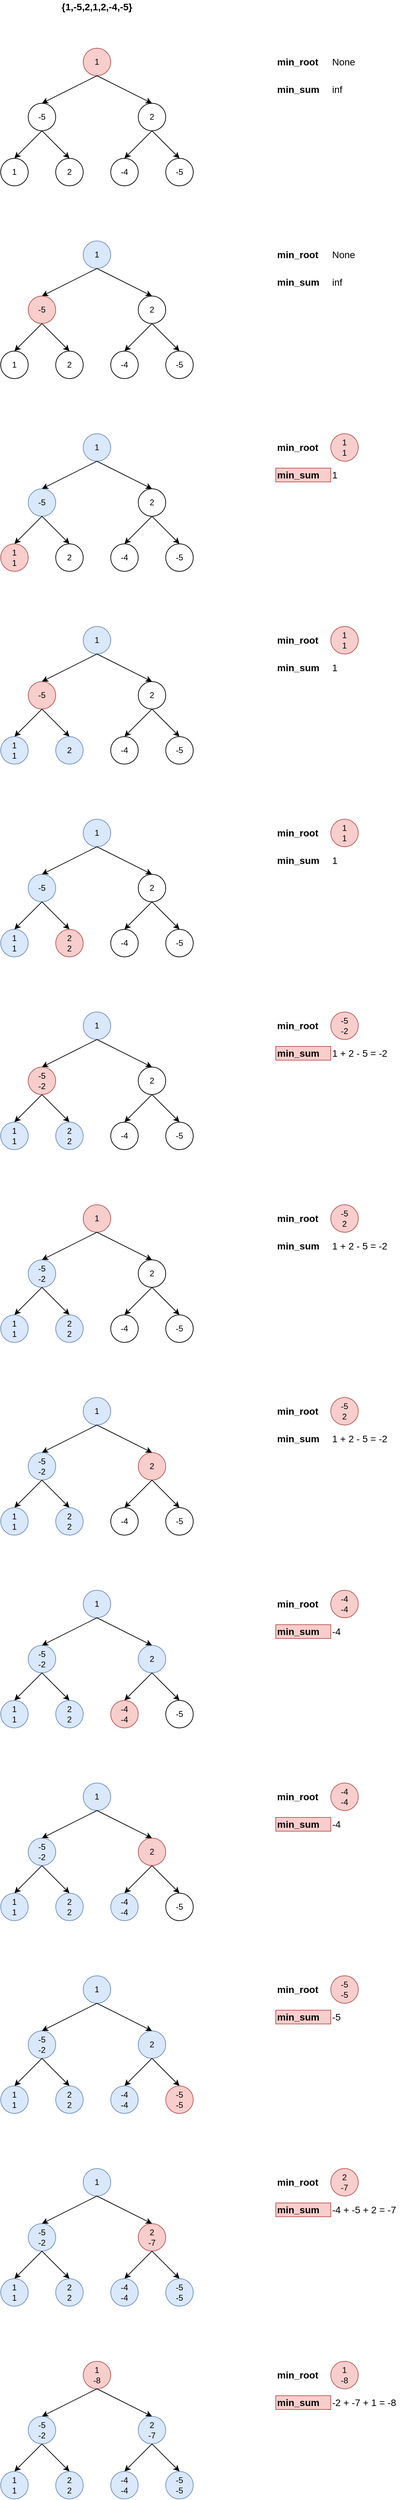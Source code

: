 <mxfile version="14.8.6" type="device"><diagram id="FX_8H9EsYaFHR_3QvxhA" name="Page-1"><mxGraphModel dx="1422" dy="805" grid="1" gridSize="10" guides="1" tooltips="1" connect="1" arrows="1" fold="1" page="1" pageScale="1" pageWidth="850" pageHeight="1100" math="0" shadow="0"><root><mxCell id="0"/><mxCell id="1" parent="0"/><mxCell id="emV_qlgL1SZcvt4hf4JR-2" value="1" style="ellipse;whiteSpace=wrap;html=1;aspect=fixed;fillColor=#f8cecc;strokeColor=#b85450;fontColor=#000000;" parent="1" vertex="1"><mxGeometry x="160" y="80" width="40" height="40" as="geometry"/></mxCell><mxCell id="emV_qlgL1SZcvt4hf4JR-3" value="-5" style="ellipse;whiteSpace=wrap;html=1;aspect=fixed;fontColor=#000000;" parent="1" vertex="1"><mxGeometry x="80" y="160" width="40" height="40" as="geometry"/></mxCell><mxCell id="emV_qlgL1SZcvt4hf4JR-4" value="2" style="ellipse;whiteSpace=wrap;html=1;aspect=fixed;fontColor=#000000;" parent="1" vertex="1"><mxGeometry x="240" y="160" width="40" height="40" as="geometry"/></mxCell><mxCell id="emV_qlgL1SZcvt4hf4JR-5" value="{1,-5,2,1,2,-4,-5}" style="text;html=1;strokeColor=none;fillColor=none;align=center;verticalAlign=middle;whiteSpace=wrap;rounded=0;fontSize=14;fontStyle=1;fontColor=#000000;" parent="1" vertex="1"><mxGeometry x="120" y="10" width="120" height="20" as="geometry"/></mxCell><mxCell id="emV_qlgL1SZcvt4hf4JR-6" value="1" style="ellipse;whiteSpace=wrap;html=1;aspect=fixed;fontColor=#000000;" parent="1" vertex="1"><mxGeometry x="40" y="240" width="40" height="40" as="geometry"/></mxCell><mxCell id="emV_qlgL1SZcvt4hf4JR-7" value="2" style="ellipse;whiteSpace=wrap;html=1;aspect=fixed;fontColor=#000000;" parent="1" vertex="1"><mxGeometry x="120" y="240" width="40" height="40" as="geometry"/></mxCell><mxCell id="emV_qlgL1SZcvt4hf4JR-8" value="-4" style="ellipse;whiteSpace=wrap;html=1;aspect=fixed;fontColor=#000000;" parent="1" vertex="1"><mxGeometry x="200" y="240" width="40" height="40" as="geometry"/></mxCell><mxCell id="emV_qlgL1SZcvt4hf4JR-9" value="-5" style="ellipse;whiteSpace=wrap;html=1;aspect=fixed;fontColor=#000000;" parent="1" vertex="1"><mxGeometry x="280" y="240" width="40" height="40" as="geometry"/></mxCell><mxCell id="emV_qlgL1SZcvt4hf4JR-11" value="" style="endArrow=classic;html=1;fontSize=14;entryX=0.5;entryY=0;entryDx=0;entryDy=0;exitX=0.5;exitY=1;exitDx=0;exitDy=0;fontColor=#000000;" parent="1" source="emV_qlgL1SZcvt4hf4JR-2" target="emV_qlgL1SZcvt4hf4JR-3" edge="1"><mxGeometry width="50" height="50" relative="1" as="geometry"><mxPoint x="160" y="370" as="sourcePoint"/><mxPoint x="210" y="320" as="targetPoint"/></mxGeometry></mxCell><mxCell id="emV_qlgL1SZcvt4hf4JR-12" value="" style="endArrow=classic;html=1;fontSize=14;exitX=0.5;exitY=1;exitDx=0;exitDy=0;fontColor=#000000;" parent="1" source="emV_qlgL1SZcvt4hf4JR-2" edge="1"><mxGeometry width="50" height="50" relative="1" as="geometry"><mxPoint x="190" y="130" as="sourcePoint"/><mxPoint x="260" y="160" as="targetPoint"/></mxGeometry></mxCell><mxCell id="emV_qlgL1SZcvt4hf4JR-14" value="" style="endArrow=classic;html=1;fontSize=14;entryX=0.5;entryY=0;entryDx=0;entryDy=0;exitX=0.5;exitY=1;exitDx=0;exitDy=0;fontColor=#000000;" parent="1" source="emV_qlgL1SZcvt4hf4JR-4" target="emV_qlgL1SZcvt4hf4JR-9" edge="1"><mxGeometry width="50" height="50" relative="1" as="geometry"><mxPoint x="160" y="370" as="sourcePoint"/><mxPoint x="210" y="320" as="targetPoint"/></mxGeometry></mxCell><mxCell id="emV_qlgL1SZcvt4hf4JR-15" value="" style="endArrow=classic;html=1;fontSize=14;entryX=0.5;entryY=0;entryDx=0;entryDy=0;exitX=0.5;exitY=1;exitDx=0;exitDy=0;fontColor=#000000;" parent="1" source="emV_qlgL1SZcvt4hf4JR-4" target="emV_qlgL1SZcvt4hf4JR-8" edge="1"><mxGeometry width="50" height="50" relative="1" as="geometry"><mxPoint x="135" y="350" as="sourcePoint"/><mxPoint x="185" y="300" as="targetPoint"/></mxGeometry></mxCell><mxCell id="emV_qlgL1SZcvt4hf4JR-16" value="" style="endArrow=classic;html=1;fontSize=14;entryX=0.5;entryY=0;entryDx=0;entryDy=0;exitX=0.5;exitY=1;exitDx=0;exitDy=0;fontColor=#000000;" parent="1" source="emV_qlgL1SZcvt4hf4JR-3" target="emV_qlgL1SZcvt4hf4JR-7" edge="1"><mxGeometry width="50" height="50" relative="1" as="geometry"><mxPoint x="160" y="370" as="sourcePoint"/><mxPoint x="210" y="320" as="targetPoint"/></mxGeometry></mxCell><mxCell id="emV_qlgL1SZcvt4hf4JR-17" value="" style="endArrow=classic;html=1;fontSize=14;exitX=0.5;exitY=1;exitDx=0;exitDy=0;entryX=0.5;entryY=0;entryDx=0;entryDy=0;fontColor=#000000;" parent="1" source="emV_qlgL1SZcvt4hf4JR-3" target="emV_qlgL1SZcvt4hf4JR-6" edge="1"><mxGeometry width="50" height="50" relative="1" as="geometry"><mxPoint x="160" y="370" as="sourcePoint"/><mxPoint x="40" y="230" as="targetPoint"/></mxGeometry></mxCell><mxCell id="emV_qlgL1SZcvt4hf4JR-18" value="min_root" style="text;html=1;strokeColor=none;fillColor=none;align=left;verticalAlign=middle;whiteSpace=wrap;rounded=0;fontSize=14;fontStyle=1;fontColor=#000000;" parent="1" vertex="1"><mxGeometry x="440" y="90" width="80" height="20" as="geometry"/></mxCell><mxCell id="emV_qlgL1SZcvt4hf4JR-19" value="min_sum" style="text;html=1;strokeColor=none;fillColor=none;align=left;verticalAlign=middle;whiteSpace=wrap;rounded=0;fontSize=14;fontStyle=1;fontColor=#000000;" parent="1" vertex="1"><mxGeometry x="440" y="130" width="80" height="20" as="geometry"/></mxCell><mxCell id="emV_qlgL1SZcvt4hf4JR-21" value="None" style="text;html=1;strokeColor=none;fillColor=none;align=left;verticalAlign=middle;whiteSpace=wrap;rounded=0;fontSize=14;fontStyle=0;fontColor=#000000;" parent="1" vertex="1"><mxGeometry x="520" y="90" width="80" height="20" as="geometry"/></mxCell><mxCell id="emV_qlgL1SZcvt4hf4JR-22" value="inf" style="text;html=1;strokeColor=none;fillColor=none;align=left;verticalAlign=middle;whiteSpace=wrap;rounded=0;fontSize=14;fontStyle=0;fontColor=#000000;" parent="1" vertex="1"><mxGeometry x="520" y="130" width="80" height="20" as="geometry"/></mxCell><mxCell id="emV_qlgL1SZcvt4hf4JR-23" value="1" style="ellipse;whiteSpace=wrap;html=1;aspect=fixed;fillColor=#dae8fc;strokeColor=#6c8ebf;fontColor=#000000;" parent="1" vertex="1"><mxGeometry x="160" y="360" width="40" height="40" as="geometry"/></mxCell><mxCell id="emV_qlgL1SZcvt4hf4JR-24" value="-5" style="ellipse;whiteSpace=wrap;html=1;aspect=fixed;fillColor=#f8cecc;strokeColor=#b85450;fontColor=#000000;" parent="1" vertex="1"><mxGeometry x="80" y="440" width="40" height="40" as="geometry"/></mxCell><mxCell id="emV_qlgL1SZcvt4hf4JR-25" value="2" style="ellipse;whiteSpace=wrap;html=1;aspect=fixed;fontColor=#000000;" parent="1" vertex="1"><mxGeometry x="240" y="440" width="40" height="40" as="geometry"/></mxCell><mxCell id="emV_qlgL1SZcvt4hf4JR-26" value="1" style="ellipse;whiteSpace=wrap;html=1;aspect=fixed;fontColor=#000000;" parent="1" vertex="1"><mxGeometry x="40" y="520" width="40" height="40" as="geometry"/></mxCell><mxCell id="emV_qlgL1SZcvt4hf4JR-27" value="2" style="ellipse;whiteSpace=wrap;html=1;aspect=fixed;fontColor=#000000;" parent="1" vertex="1"><mxGeometry x="120" y="520" width="40" height="40" as="geometry"/></mxCell><mxCell id="emV_qlgL1SZcvt4hf4JR-28" value="-4" style="ellipse;whiteSpace=wrap;html=1;aspect=fixed;fontColor=#000000;" parent="1" vertex="1"><mxGeometry x="200" y="520" width="40" height="40" as="geometry"/></mxCell><mxCell id="emV_qlgL1SZcvt4hf4JR-29" value="-5" style="ellipse;whiteSpace=wrap;html=1;aspect=fixed;fontColor=#000000;" parent="1" vertex="1"><mxGeometry x="280" y="520" width="40" height="40" as="geometry"/></mxCell><mxCell id="emV_qlgL1SZcvt4hf4JR-30" value="" style="endArrow=classic;html=1;fontSize=14;entryX=0.5;entryY=0;entryDx=0;entryDy=0;exitX=0.5;exitY=1;exitDx=0;exitDy=0;fontColor=#000000;" parent="1" source="emV_qlgL1SZcvt4hf4JR-23" target="emV_qlgL1SZcvt4hf4JR-24" edge="1"><mxGeometry width="50" height="50" relative="1" as="geometry"><mxPoint x="160" y="650" as="sourcePoint"/><mxPoint x="210" y="600" as="targetPoint"/></mxGeometry></mxCell><mxCell id="emV_qlgL1SZcvt4hf4JR-31" value="" style="endArrow=classic;html=1;fontSize=14;exitX=0.5;exitY=1;exitDx=0;exitDy=0;fontColor=#000000;" parent="1" source="emV_qlgL1SZcvt4hf4JR-23" edge="1"><mxGeometry width="50" height="50" relative="1" as="geometry"><mxPoint x="190" y="410" as="sourcePoint"/><mxPoint x="260" y="440" as="targetPoint"/></mxGeometry></mxCell><mxCell id="emV_qlgL1SZcvt4hf4JR-32" value="" style="endArrow=classic;html=1;fontSize=14;entryX=0.5;entryY=0;entryDx=0;entryDy=0;exitX=0.5;exitY=1;exitDx=0;exitDy=0;fontColor=#000000;" parent="1" source="emV_qlgL1SZcvt4hf4JR-25" target="emV_qlgL1SZcvt4hf4JR-29" edge="1"><mxGeometry width="50" height="50" relative="1" as="geometry"><mxPoint x="160" y="650" as="sourcePoint"/><mxPoint x="210" y="600" as="targetPoint"/></mxGeometry></mxCell><mxCell id="emV_qlgL1SZcvt4hf4JR-33" value="" style="endArrow=classic;html=1;fontSize=14;entryX=0.5;entryY=0;entryDx=0;entryDy=0;exitX=0.5;exitY=1;exitDx=0;exitDy=0;fontColor=#000000;" parent="1" source="emV_qlgL1SZcvt4hf4JR-25" target="emV_qlgL1SZcvt4hf4JR-28" edge="1"><mxGeometry width="50" height="50" relative="1" as="geometry"><mxPoint x="135" y="630" as="sourcePoint"/><mxPoint x="185" y="580" as="targetPoint"/></mxGeometry></mxCell><mxCell id="emV_qlgL1SZcvt4hf4JR-34" value="" style="endArrow=classic;html=1;fontSize=14;entryX=0.5;entryY=0;entryDx=0;entryDy=0;exitX=0.5;exitY=1;exitDx=0;exitDy=0;fontColor=#000000;" parent="1" source="emV_qlgL1SZcvt4hf4JR-24" target="emV_qlgL1SZcvt4hf4JR-27" edge="1"><mxGeometry width="50" height="50" relative="1" as="geometry"><mxPoint x="160" y="650" as="sourcePoint"/><mxPoint x="210" y="600" as="targetPoint"/></mxGeometry></mxCell><mxCell id="emV_qlgL1SZcvt4hf4JR-35" value="" style="endArrow=classic;html=1;fontSize=14;exitX=0.5;exitY=1;exitDx=0;exitDy=0;entryX=0.5;entryY=0;entryDx=0;entryDy=0;fontColor=#000000;" parent="1" source="emV_qlgL1SZcvt4hf4JR-24" target="emV_qlgL1SZcvt4hf4JR-26" edge="1"><mxGeometry width="50" height="50" relative="1" as="geometry"><mxPoint x="160" y="650" as="sourcePoint"/><mxPoint x="40" y="510" as="targetPoint"/></mxGeometry></mxCell><mxCell id="emV_qlgL1SZcvt4hf4JR-36" value="min_root" style="text;html=1;strokeColor=none;fillColor=none;align=left;verticalAlign=middle;whiteSpace=wrap;rounded=0;fontSize=14;fontStyle=1;fontColor=#000000;" parent="1" vertex="1"><mxGeometry x="440" y="370" width="80" height="20" as="geometry"/></mxCell><mxCell id="emV_qlgL1SZcvt4hf4JR-37" value="min_sum" style="text;html=1;strokeColor=none;fillColor=none;align=left;verticalAlign=middle;whiteSpace=wrap;rounded=0;fontSize=14;fontStyle=1;fontColor=#000000;" parent="1" vertex="1"><mxGeometry x="440" y="410" width="80" height="20" as="geometry"/></mxCell><mxCell id="emV_qlgL1SZcvt4hf4JR-38" value="None" style="text;html=1;strokeColor=none;fillColor=none;align=left;verticalAlign=middle;whiteSpace=wrap;rounded=0;fontSize=14;fontStyle=0;fontColor=#000000;" parent="1" vertex="1"><mxGeometry x="520" y="370" width="80" height="20" as="geometry"/></mxCell><mxCell id="emV_qlgL1SZcvt4hf4JR-39" value="inf" style="text;html=1;strokeColor=none;fillColor=none;align=left;verticalAlign=middle;whiteSpace=wrap;rounded=0;fontSize=14;fontStyle=0;fontColor=#000000;" parent="1" vertex="1"><mxGeometry x="520" y="410" width="80" height="20" as="geometry"/></mxCell><mxCell id="emV_qlgL1SZcvt4hf4JR-40" value="1" style="ellipse;whiteSpace=wrap;html=1;aspect=fixed;fillColor=#dae8fc;strokeColor=#6c8ebf;fontColor=#000000;" parent="1" vertex="1"><mxGeometry x="160" y="640" width="40" height="40" as="geometry"/></mxCell><mxCell id="emV_qlgL1SZcvt4hf4JR-41" value="-5" style="ellipse;whiteSpace=wrap;html=1;aspect=fixed;fillColor=#dae8fc;strokeColor=#6c8ebf;fontColor=#000000;" parent="1" vertex="1"><mxGeometry x="80" y="720" width="40" height="40" as="geometry"/></mxCell><mxCell id="emV_qlgL1SZcvt4hf4JR-42" value="2" style="ellipse;whiteSpace=wrap;html=1;aspect=fixed;fontColor=#000000;" parent="1" vertex="1"><mxGeometry x="240" y="720" width="40" height="40" as="geometry"/></mxCell><mxCell id="emV_qlgL1SZcvt4hf4JR-43" value="1&lt;br&gt;1" style="ellipse;whiteSpace=wrap;html=1;aspect=fixed;fillColor=#f8cecc;strokeColor=#b85450;fontColor=#000000;" parent="1" vertex="1"><mxGeometry x="40" y="800" width="40" height="40" as="geometry"/></mxCell><mxCell id="emV_qlgL1SZcvt4hf4JR-44" value="2" style="ellipse;whiteSpace=wrap;html=1;aspect=fixed;fontColor=#000000;" parent="1" vertex="1"><mxGeometry x="120" y="800" width="40" height="40" as="geometry"/></mxCell><mxCell id="emV_qlgL1SZcvt4hf4JR-45" value="-4" style="ellipse;whiteSpace=wrap;html=1;aspect=fixed;fontColor=#000000;" parent="1" vertex="1"><mxGeometry x="200" y="800" width="40" height="40" as="geometry"/></mxCell><mxCell id="emV_qlgL1SZcvt4hf4JR-46" value="-5" style="ellipse;whiteSpace=wrap;html=1;aspect=fixed;fontColor=#000000;" parent="1" vertex="1"><mxGeometry x="280" y="800" width="40" height="40" as="geometry"/></mxCell><mxCell id="emV_qlgL1SZcvt4hf4JR-47" value="" style="endArrow=classic;html=1;fontSize=14;entryX=0.5;entryY=0;entryDx=0;entryDy=0;exitX=0.5;exitY=1;exitDx=0;exitDy=0;fontColor=#000000;" parent="1" source="emV_qlgL1SZcvt4hf4JR-40" target="emV_qlgL1SZcvt4hf4JR-41" edge="1"><mxGeometry width="50" height="50" relative="1" as="geometry"><mxPoint x="160" y="930" as="sourcePoint"/><mxPoint x="210" y="880" as="targetPoint"/></mxGeometry></mxCell><mxCell id="emV_qlgL1SZcvt4hf4JR-48" value="" style="endArrow=classic;html=1;fontSize=14;exitX=0.5;exitY=1;exitDx=0;exitDy=0;fontColor=#000000;" parent="1" source="emV_qlgL1SZcvt4hf4JR-40" edge="1"><mxGeometry width="50" height="50" relative="1" as="geometry"><mxPoint x="190" y="690" as="sourcePoint"/><mxPoint x="260" y="720" as="targetPoint"/></mxGeometry></mxCell><mxCell id="emV_qlgL1SZcvt4hf4JR-49" value="" style="endArrow=classic;html=1;fontSize=14;entryX=0.5;entryY=0;entryDx=0;entryDy=0;exitX=0.5;exitY=1;exitDx=0;exitDy=0;fontColor=#000000;" parent="1" source="emV_qlgL1SZcvt4hf4JR-42" target="emV_qlgL1SZcvt4hf4JR-46" edge="1"><mxGeometry width="50" height="50" relative="1" as="geometry"><mxPoint x="160" y="930" as="sourcePoint"/><mxPoint x="210" y="880" as="targetPoint"/></mxGeometry></mxCell><mxCell id="emV_qlgL1SZcvt4hf4JR-50" value="" style="endArrow=classic;html=1;fontSize=14;entryX=0.5;entryY=0;entryDx=0;entryDy=0;exitX=0.5;exitY=1;exitDx=0;exitDy=0;fontColor=#000000;" parent="1" source="emV_qlgL1SZcvt4hf4JR-42" target="emV_qlgL1SZcvt4hf4JR-45" edge="1"><mxGeometry width="50" height="50" relative="1" as="geometry"><mxPoint x="135" y="910" as="sourcePoint"/><mxPoint x="185" y="860" as="targetPoint"/></mxGeometry></mxCell><mxCell id="emV_qlgL1SZcvt4hf4JR-51" value="" style="endArrow=classic;html=1;fontSize=14;entryX=0.5;entryY=0;entryDx=0;entryDy=0;exitX=0.5;exitY=1;exitDx=0;exitDy=0;fontColor=#000000;" parent="1" source="emV_qlgL1SZcvt4hf4JR-41" target="emV_qlgL1SZcvt4hf4JR-44" edge="1"><mxGeometry width="50" height="50" relative="1" as="geometry"><mxPoint x="160" y="930" as="sourcePoint"/><mxPoint x="210" y="880" as="targetPoint"/></mxGeometry></mxCell><mxCell id="emV_qlgL1SZcvt4hf4JR-52" value="" style="endArrow=classic;html=1;fontSize=14;exitX=0.5;exitY=1;exitDx=0;exitDy=0;entryX=0.5;entryY=0;entryDx=0;entryDy=0;fontColor=#000000;" parent="1" source="emV_qlgL1SZcvt4hf4JR-41" target="emV_qlgL1SZcvt4hf4JR-43" edge="1"><mxGeometry width="50" height="50" relative="1" as="geometry"><mxPoint x="160" y="930" as="sourcePoint"/><mxPoint x="40" y="790" as="targetPoint"/></mxGeometry></mxCell><mxCell id="emV_qlgL1SZcvt4hf4JR-53" value="min_root" style="text;html=1;strokeColor=none;fillColor=none;align=left;verticalAlign=middle;whiteSpace=wrap;rounded=0;fontSize=14;fontStyle=1;fontColor=#000000;" parent="1" vertex="1"><mxGeometry x="440" y="650" width="80" height="20" as="geometry"/></mxCell><mxCell id="emV_qlgL1SZcvt4hf4JR-54" value="min_sum" style="text;html=1;strokeColor=#b85450;fillColor=#f8cecc;align=left;verticalAlign=middle;whiteSpace=wrap;rounded=0;fontSize=14;fontStyle=1;fontColor=#000000;" parent="1" vertex="1"><mxGeometry x="440" y="690" width="80" height="20" as="geometry"/></mxCell><mxCell id="emV_qlgL1SZcvt4hf4JR-56" value="1" style="text;html=1;strokeColor=none;fillColor=none;align=left;verticalAlign=middle;whiteSpace=wrap;rounded=0;fontSize=14;fontStyle=0;fontColor=#000000;" parent="1" vertex="1"><mxGeometry x="520" y="690" width="80" height="20" as="geometry"/></mxCell><mxCell id="emV_qlgL1SZcvt4hf4JR-58" value="1" style="ellipse;whiteSpace=wrap;html=1;aspect=fixed;fillColor=#dae8fc;strokeColor=#6c8ebf;fontColor=#000000;" parent="1" vertex="1"><mxGeometry x="160" y="920" width="40" height="40" as="geometry"/></mxCell><mxCell id="emV_qlgL1SZcvt4hf4JR-59" value="-5" style="ellipse;whiteSpace=wrap;html=1;aspect=fixed;fillColor=#f8cecc;strokeColor=#b85450;fontColor=#000000;" parent="1" vertex="1"><mxGeometry x="80" y="1000" width="40" height="40" as="geometry"/></mxCell><mxCell id="emV_qlgL1SZcvt4hf4JR-60" value="2" style="ellipse;whiteSpace=wrap;html=1;aspect=fixed;fontColor=#000000;" parent="1" vertex="1"><mxGeometry x="240" y="1000" width="40" height="40" as="geometry"/></mxCell><mxCell id="emV_qlgL1SZcvt4hf4JR-61" value="1&lt;br&gt;1" style="ellipse;whiteSpace=wrap;html=1;aspect=fixed;fillColor=#dae8fc;strokeColor=#6c8ebf;fontColor=#000000;" parent="1" vertex="1"><mxGeometry x="40" y="1080" width="40" height="40" as="geometry"/></mxCell><mxCell id="emV_qlgL1SZcvt4hf4JR-62" value="2" style="ellipse;whiteSpace=wrap;html=1;aspect=fixed;fillColor=#dae8fc;strokeColor=#6c8ebf;fontColor=#000000;" parent="1" vertex="1"><mxGeometry x="120" y="1080" width="40" height="40" as="geometry"/></mxCell><mxCell id="emV_qlgL1SZcvt4hf4JR-63" value="-4" style="ellipse;whiteSpace=wrap;html=1;aspect=fixed;fontColor=#000000;" parent="1" vertex="1"><mxGeometry x="200" y="1080" width="40" height="40" as="geometry"/></mxCell><mxCell id="emV_qlgL1SZcvt4hf4JR-64" value="-5" style="ellipse;whiteSpace=wrap;html=1;aspect=fixed;fontColor=#000000;" parent="1" vertex="1"><mxGeometry x="280" y="1080" width="40" height="40" as="geometry"/></mxCell><mxCell id="emV_qlgL1SZcvt4hf4JR-65" value="" style="endArrow=classic;html=1;fontSize=14;entryX=0.5;entryY=0;entryDx=0;entryDy=0;exitX=0.5;exitY=1;exitDx=0;exitDy=0;fontColor=#000000;" parent="1" source="emV_qlgL1SZcvt4hf4JR-58" target="emV_qlgL1SZcvt4hf4JR-59" edge="1"><mxGeometry width="50" height="50" relative="1" as="geometry"><mxPoint x="160" y="1210" as="sourcePoint"/><mxPoint x="210" y="1160" as="targetPoint"/></mxGeometry></mxCell><mxCell id="emV_qlgL1SZcvt4hf4JR-66" value="" style="endArrow=classic;html=1;fontSize=14;exitX=0.5;exitY=1;exitDx=0;exitDy=0;fontColor=#000000;" parent="1" source="emV_qlgL1SZcvt4hf4JR-58" edge="1"><mxGeometry width="50" height="50" relative="1" as="geometry"><mxPoint x="190" y="970" as="sourcePoint"/><mxPoint x="260" y="1000" as="targetPoint"/></mxGeometry></mxCell><mxCell id="emV_qlgL1SZcvt4hf4JR-67" value="" style="endArrow=classic;html=1;fontSize=14;entryX=0.5;entryY=0;entryDx=0;entryDy=0;exitX=0.5;exitY=1;exitDx=0;exitDy=0;fontColor=#000000;" parent="1" source="emV_qlgL1SZcvt4hf4JR-60" target="emV_qlgL1SZcvt4hf4JR-64" edge="1"><mxGeometry width="50" height="50" relative="1" as="geometry"><mxPoint x="160" y="1210" as="sourcePoint"/><mxPoint x="210" y="1160" as="targetPoint"/></mxGeometry></mxCell><mxCell id="emV_qlgL1SZcvt4hf4JR-68" value="" style="endArrow=classic;html=1;fontSize=14;entryX=0.5;entryY=0;entryDx=0;entryDy=0;exitX=0.5;exitY=1;exitDx=0;exitDy=0;fontColor=#000000;" parent="1" source="emV_qlgL1SZcvt4hf4JR-60" target="emV_qlgL1SZcvt4hf4JR-63" edge="1"><mxGeometry width="50" height="50" relative="1" as="geometry"><mxPoint x="135" y="1190" as="sourcePoint"/><mxPoint x="185" y="1140" as="targetPoint"/></mxGeometry></mxCell><mxCell id="emV_qlgL1SZcvt4hf4JR-69" value="" style="endArrow=classic;html=1;fontSize=14;entryX=0.5;entryY=0;entryDx=0;entryDy=0;exitX=0.5;exitY=1;exitDx=0;exitDy=0;fontColor=#000000;" parent="1" source="emV_qlgL1SZcvt4hf4JR-59" target="emV_qlgL1SZcvt4hf4JR-62" edge="1"><mxGeometry width="50" height="50" relative="1" as="geometry"><mxPoint x="160" y="1210" as="sourcePoint"/><mxPoint x="210" y="1160" as="targetPoint"/></mxGeometry></mxCell><mxCell id="emV_qlgL1SZcvt4hf4JR-70" value="" style="endArrow=classic;html=1;fontSize=14;exitX=0.5;exitY=1;exitDx=0;exitDy=0;entryX=0.5;entryY=0;entryDx=0;entryDy=0;fontColor=#000000;" parent="1" source="emV_qlgL1SZcvt4hf4JR-59" target="emV_qlgL1SZcvt4hf4JR-61" edge="1"><mxGeometry width="50" height="50" relative="1" as="geometry"><mxPoint x="160" y="1210" as="sourcePoint"/><mxPoint x="40" y="1070" as="targetPoint"/></mxGeometry></mxCell><mxCell id="emV_qlgL1SZcvt4hf4JR-71" value="min_root" style="text;html=1;strokeColor=none;fillColor=none;align=left;verticalAlign=middle;whiteSpace=wrap;rounded=0;fontSize=14;fontStyle=1;fontColor=#000000;" parent="1" vertex="1"><mxGeometry x="440" y="930" width="80" height="20" as="geometry"/></mxCell><mxCell id="emV_qlgL1SZcvt4hf4JR-72" value="min_sum" style="text;html=1;strokeColor=none;fillColor=none;align=left;verticalAlign=middle;whiteSpace=wrap;rounded=0;fontSize=14;fontStyle=1;fontColor=#000000;" parent="1" vertex="1"><mxGeometry x="440" y="970" width="80" height="20" as="geometry"/></mxCell><mxCell id="emV_qlgL1SZcvt4hf4JR-73" value="1" style="text;html=1;strokeColor=none;fillColor=none;align=left;verticalAlign=middle;whiteSpace=wrap;rounded=0;fontSize=14;fontStyle=0;fontColor=#000000;" parent="1" vertex="1"><mxGeometry x="520" y="970" width="80" height="20" as="geometry"/></mxCell><mxCell id="emV_qlgL1SZcvt4hf4JR-75" value="1" style="ellipse;whiteSpace=wrap;html=1;aspect=fixed;fillColor=#dae8fc;strokeColor=#6c8ebf;fontColor=#000000;" parent="1" vertex="1"><mxGeometry x="160" y="1200" width="40" height="40" as="geometry"/></mxCell><mxCell id="emV_qlgL1SZcvt4hf4JR-76" value="-5" style="ellipse;whiteSpace=wrap;html=1;aspect=fixed;fillColor=#dae8fc;strokeColor=#6c8ebf;fontColor=#000000;" parent="1" vertex="1"><mxGeometry x="80" y="1280" width="40" height="40" as="geometry"/></mxCell><mxCell id="emV_qlgL1SZcvt4hf4JR-77" value="2" style="ellipse;whiteSpace=wrap;html=1;aspect=fixed;fontColor=#000000;" parent="1" vertex="1"><mxGeometry x="240" y="1280" width="40" height="40" as="geometry"/></mxCell><mxCell id="emV_qlgL1SZcvt4hf4JR-78" value="1&lt;br&gt;1" style="ellipse;whiteSpace=wrap;html=1;aspect=fixed;fillColor=#dae8fc;strokeColor=#6c8ebf;fontColor=#000000;" parent="1" vertex="1"><mxGeometry x="40" y="1360" width="40" height="40" as="geometry"/></mxCell><mxCell id="emV_qlgL1SZcvt4hf4JR-79" value="2&lt;br&gt;2" style="ellipse;whiteSpace=wrap;html=1;aspect=fixed;fillColor=#f8cecc;strokeColor=#b85450;fontColor=#000000;" parent="1" vertex="1"><mxGeometry x="120" y="1360" width="40" height="40" as="geometry"/></mxCell><mxCell id="emV_qlgL1SZcvt4hf4JR-80" value="-4" style="ellipse;whiteSpace=wrap;html=1;aspect=fixed;fontColor=#000000;" parent="1" vertex="1"><mxGeometry x="200" y="1360" width="40" height="40" as="geometry"/></mxCell><mxCell id="emV_qlgL1SZcvt4hf4JR-81" value="-5" style="ellipse;whiteSpace=wrap;html=1;aspect=fixed;fontColor=#000000;" parent="1" vertex="1"><mxGeometry x="280" y="1360" width="40" height="40" as="geometry"/></mxCell><mxCell id="emV_qlgL1SZcvt4hf4JR-82" value="" style="endArrow=classic;html=1;fontSize=14;entryX=0.5;entryY=0;entryDx=0;entryDy=0;exitX=0.5;exitY=1;exitDx=0;exitDy=0;fontColor=#000000;" parent="1" source="emV_qlgL1SZcvt4hf4JR-75" target="emV_qlgL1SZcvt4hf4JR-76" edge="1"><mxGeometry width="50" height="50" relative="1" as="geometry"><mxPoint x="160" y="1490" as="sourcePoint"/><mxPoint x="210" y="1440" as="targetPoint"/></mxGeometry></mxCell><mxCell id="emV_qlgL1SZcvt4hf4JR-83" value="" style="endArrow=classic;html=1;fontSize=14;exitX=0.5;exitY=1;exitDx=0;exitDy=0;fontColor=#000000;" parent="1" source="emV_qlgL1SZcvt4hf4JR-75" edge="1"><mxGeometry width="50" height="50" relative="1" as="geometry"><mxPoint x="190" y="1250" as="sourcePoint"/><mxPoint x="260" y="1280" as="targetPoint"/></mxGeometry></mxCell><mxCell id="emV_qlgL1SZcvt4hf4JR-84" value="" style="endArrow=classic;html=1;fontSize=14;entryX=0.5;entryY=0;entryDx=0;entryDy=0;exitX=0.5;exitY=1;exitDx=0;exitDy=0;fontColor=#000000;" parent="1" source="emV_qlgL1SZcvt4hf4JR-77" target="emV_qlgL1SZcvt4hf4JR-81" edge="1"><mxGeometry width="50" height="50" relative="1" as="geometry"><mxPoint x="160" y="1490" as="sourcePoint"/><mxPoint x="210" y="1440" as="targetPoint"/></mxGeometry></mxCell><mxCell id="emV_qlgL1SZcvt4hf4JR-85" value="" style="endArrow=classic;html=1;fontSize=14;entryX=0.5;entryY=0;entryDx=0;entryDy=0;exitX=0.5;exitY=1;exitDx=0;exitDy=0;fontColor=#000000;" parent="1" source="emV_qlgL1SZcvt4hf4JR-77" target="emV_qlgL1SZcvt4hf4JR-80" edge="1"><mxGeometry width="50" height="50" relative="1" as="geometry"><mxPoint x="135" y="1470" as="sourcePoint"/><mxPoint x="185" y="1420" as="targetPoint"/></mxGeometry></mxCell><mxCell id="emV_qlgL1SZcvt4hf4JR-86" value="" style="endArrow=classic;html=1;fontSize=14;entryX=0.5;entryY=0;entryDx=0;entryDy=0;exitX=0.5;exitY=1;exitDx=0;exitDy=0;fontColor=#000000;" parent="1" source="emV_qlgL1SZcvt4hf4JR-76" target="emV_qlgL1SZcvt4hf4JR-79" edge="1"><mxGeometry width="50" height="50" relative="1" as="geometry"><mxPoint x="160" y="1490" as="sourcePoint"/><mxPoint x="210" y="1440" as="targetPoint"/></mxGeometry></mxCell><mxCell id="emV_qlgL1SZcvt4hf4JR-87" value="" style="endArrow=classic;html=1;fontSize=14;exitX=0.5;exitY=1;exitDx=0;exitDy=0;entryX=0.5;entryY=0;entryDx=0;entryDy=0;fontColor=#000000;" parent="1" source="emV_qlgL1SZcvt4hf4JR-76" target="emV_qlgL1SZcvt4hf4JR-78" edge="1"><mxGeometry width="50" height="50" relative="1" as="geometry"><mxPoint x="160" y="1490" as="sourcePoint"/><mxPoint x="40" y="1350" as="targetPoint"/></mxGeometry></mxCell><mxCell id="emV_qlgL1SZcvt4hf4JR-88" value="min_root" style="text;html=1;strokeColor=none;fillColor=none;align=left;verticalAlign=middle;whiteSpace=wrap;rounded=0;fontSize=14;fontStyle=1;fontColor=#000000;" parent="1" vertex="1"><mxGeometry x="440" y="1210" width="80" height="20" as="geometry"/></mxCell><mxCell id="emV_qlgL1SZcvt4hf4JR-89" value="min_sum" style="text;html=1;strokeColor=none;fillColor=none;align=left;verticalAlign=middle;whiteSpace=wrap;rounded=0;fontSize=14;fontStyle=1;fontColor=#000000;" parent="1" vertex="1"><mxGeometry x="440" y="1250" width="80" height="20" as="geometry"/></mxCell><mxCell id="emV_qlgL1SZcvt4hf4JR-90" value="1" style="text;html=1;strokeColor=none;fillColor=none;align=left;verticalAlign=middle;whiteSpace=wrap;rounded=0;fontSize=14;fontStyle=0;fontColor=#000000;" parent="1" vertex="1"><mxGeometry x="520" y="1250" width="80" height="20" as="geometry"/></mxCell><mxCell id="emV_qlgL1SZcvt4hf4JR-92" value="1" style="ellipse;whiteSpace=wrap;html=1;aspect=fixed;fillColor=#dae8fc;strokeColor=#6c8ebf;fontColor=#000000;" parent="1" vertex="1"><mxGeometry x="160" y="1480" width="40" height="40" as="geometry"/></mxCell><mxCell id="emV_qlgL1SZcvt4hf4JR-93" value="-5&lt;br&gt;-2" style="ellipse;whiteSpace=wrap;html=1;aspect=fixed;fillColor=#f8cecc;strokeColor=#b85450;fontColor=#000000;" parent="1" vertex="1"><mxGeometry x="80" y="1560" width="40" height="40" as="geometry"/></mxCell><mxCell id="emV_qlgL1SZcvt4hf4JR-94" value="2" style="ellipse;whiteSpace=wrap;html=1;aspect=fixed;fontColor=#000000;" parent="1" vertex="1"><mxGeometry x="240" y="1560" width="40" height="40" as="geometry"/></mxCell><mxCell id="emV_qlgL1SZcvt4hf4JR-95" value="1&lt;br&gt;1" style="ellipse;whiteSpace=wrap;html=1;aspect=fixed;fillColor=#dae8fc;strokeColor=#6c8ebf;fontColor=#000000;" parent="1" vertex="1"><mxGeometry x="40" y="1640" width="40" height="40" as="geometry"/></mxCell><mxCell id="emV_qlgL1SZcvt4hf4JR-96" value="2&lt;br&gt;2" style="ellipse;whiteSpace=wrap;html=1;aspect=fixed;fillColor=#dae8fc;strokeColor=#6c8ebf;fontColor=#000000;" parent="1" vertex="1"><mxGeometry x="120" y="1640" width="40" height="40" as="geometry"/></mxCell><mxCell id="emV_qlgL1SZcvt4hf4JR-97" value="-4" style="ellipse;whiteSpace=wrap;html=1;aspect=fixed;fontColor=#000000;" parent="1" vertex="1"><mxGeometry x="200" y="1640" width="40" height="40" as="geometry"/></mxCell><mxCell id="emV_qlgL1SZcvt4hf4JR-98" value="-5" style="ellipse;whiteSpace=wrap;html=1;aspect=fixed;fontColor=#000000;" parent="1" vertex="1"><mxGeometry x="280" y="1640" width="40" height="40" as="geometry"/></mxCell><mxCell id="emV_qlgL1SZcvt4hf4JR-99" value="" style="endArrow=classic;html=1;fontSize=14;entryX=0.5;entryY=0;entryDx=0;entryDy=0;exitX=0.5;exitY=1;exitDx=0;exitDy=0;fontColor=#000000;" parent="1" source="emV_qlgL1SZcvt4hf4JR-92" target="emV_qlgL1SZcvt4hf4JR-93" edge="1"><mxGeometry width="50" height="50" relative="1" as="geometry"><mxPoint x="160" y="1770" as="sourcePoint"/><mxPoint x="210" y="1720" as="targetPoint"/></mxGeometry></mxCell><mxCell id="emV_qlgL1SZcvt4hf4JR-100" value="" style="endArrow=classic;html=1;fontSize=14;exitX=0.5;exitY=1;exitDx=0;exitDy=0;fontColor=#000000;" parent="1" source="emV_qlgL1SZcvt4hf4JR-92" edge="1"><mxGeometry width="50" height="50" relative="1" as="geometry"><mxPoint x="190" y="1530" as="sourcePoint"/><mxPoint x="260" y="1560" as="targetPoint"/></mxGeometry></mxCell><mxCell id="emV_qlgL1SZcvt4hf4JR-101" value="" style="endArrow=classic;html=1;fontSize=14;entryX=0.5;entryY=0;entryDx=0;entryDy=0;exitX=0.5;exitY=1;exitDx=0;exitDy=0;fontColor=#000000;" parent="1" source="emV_qlgL1SZcvt4hf4JR-94" target="emV_qlgL1SZcvt4hf4JR-98" edge="1"><mxGeometry width="50" height="50" relative="1" as="geometry"><mxPoint x="160" y="1770" as="sourcePoint"/><mxPoint x="210" y="1720" as="targetPoint"/></mxGeometry></mxCell><mxCell id="emV_qlgL1SZcvt4hf4JR-102" value="" style="endArrow=classic;html=1;fontSize=14;entryX=0.5;entryY=0;entryDx=0;entryDy=0;exitX=0.5;exitY=1;exitDx=0;exitDy=0;fontColor=#000000;" parent="1" source="emV_qlgL1SZcvt4hf4JR-94" target="emV_qlgL1SZcvt4hf4JR-97" edge="1"><mxGeometry width="50" height="50" relative="1" as="geometry"><mxPoint x="135" y="1750" as="sourcePoint"/><mxPoint x="185" y="1700" as="targetPoint"/></mxGeometry></mxCell><mxCell id="emV_qlgL1SZcvt4hf4JR-103" value="" style="endArrow=classic;html=1;fontSize=14;entryX=0.5;entryY=0;entryDx=0;entryDy=0;exitX=0.5;exitY=1;exitDx=0;exitDy=0;fontColor=#000000;" parent="1" source="emV_qlgL1SZcvt4hf4JR-93" target="emV_qlgL1SZcvt4hf4JR-96" edge="1"><mxGeometry width="50" height="50" relative="1" as="geometry"><mxPoint x="160" y="1770" as="sourcePoint"/><mxPoint x="210" y="1720" as="targetPoint"/></mxGeometry></mxCell><mxCell id="emV_qlgL1SZcvt4hf4JR-104" value="" style="endArrow=classic;html=1;fontSize=14;exitX=0.5;exitY=1;exitDx=0;exitDy=0;entryX=0.5;entryY=0;entryDx=0;entryDy=0;fontColor=#000000;" parent="1" source="emV_qlgL1SZcvt4hf4JR-93" target="emV_qlgL1SZcvt4hf4JR-95" edge="1"><mxGeometry width="50" height="50" relative="1" as="geometry"><mxPoint x="160" y="1770" as="sourcePoint"/><mxPoint x="40" y="1630" as="targetPoint"/></mxGeometry></mxCell><mxCell id="emV_qlgL1SZcvt4hf4JR-105" value="min_root" style="text;html=1;strokeColor=none;fillColor=none;align=left;verticalAlign=middle;whiteSpace=wrap;rounded=0;fontSize=14;fontStyle=1;fontColor=#000000;" parent="1" vertex="1"><mxGeometry x="440" y="1490" width="80" height="20" as="geometry"/></mxCell><mxCell id="emV_qlgL1SZcvt4hf4JR-106" value="min_sum" style="text;html=1;strokeColor=#b85450;fillColor=#f8cecc;align=left;verticalAlign=middle;whiteSpace=wrap;rounded=0;fontSize=14;fontStyle=1;fontColor=#000000;" parent="1" vertex="1"><mxGeometry x="440" y="1530" width="80" height="20" as="geometry"/></mxCell><mxCell id="emV_qlgL1SZcvt4hf4JR-107" value="1 + 2 - 5 = -2" style="text;html=1;strokeColor=none;fillColor=none;align=left;verticalAlign=middle;whiteSpace=wrap;rounded=0;fontSize=14;fontStyle=0;fontColor=#000000;" parent="1" vertex="1"><mxGeometry x="520" y="1530" width="120" height="20" as="geometry"/></mxCell><mxCell id="emV_qlgL1SZcvt4hf4JR-123" value="min_root" style="text;html=1;strokeColor=none;fillColor=none;align=left;verticalAlign=middle;whiteSpace=wrap;rounded=0;fontSize=14;fontStyle=1;fontColor=#000000;" parent="1" vertex="1"><mxGeometry x="440" y="1770" width="80" height="20" as="geometry"/></mxCell><mxCell id="emV_qlgL1SZcvt4hf4JR-124" value="min_sum" style="text;html=1;strokeColor=none;fillColor=none;align=left;verticalAlign=middle;whiteSpace=wrap;rounded=0;fontSize=14;fontStyle=1;fontColor=#000000;" parent="1" vertex="1"><mxGeometry x="440" y="1810" width="80" height="20" as="geometry"/></mxCell><mxCell id="emV_qlgL1SZcvt4hf4JR-125" value="1 + 2 - 5 = -2" style="text;html=1;strokeColor=none;fillColor=none;align=left;verticalAlign=middle;whiteSpace=wrap;rounded=0;fontSize=14;fontStyle=0;fontColor=#000000;" parent="1" vertex="1"><mxGeometry x="520" y="1810" width="120" height="20" as="geometry"/></mxCell><mxCell id="emV_qlgL1SZcvt4hf4JR-126" value="-5&lt;br&gt;2" style="ellipse;whiteSpace=wrap;html=1;aspect=fixed;fillColor=#f8cecc;strokeColor=#b85450;fontColor=#000000;" parent="1" vertex="1"><mxGeometry x="520" y="1760" width="40" height="40" as="geometry"/></mxCell><mxCell id="emV_qlgL1SZcvt4hf4JR-140" value="min_root" style="text;html=1;strokeColor=none;fillColor=none;align=left;verticalAlign=middle;whiteSpace=wrap;rounded=0;fontSize=14;fontStyle=1;fontColor=#000000;" parent="1" vertex="1"><mxGeometry x="440" y="2050" width="80" height="20" as="geometry"/></mxCell><mxCell id="emV_qlgL1SZcvt4hf4JR-141" value="min_sum" style="text;html=1;strokeColor=none;fillColor=none;align=left;verticalAlign=middle;whiteSpace=wrap;rounded=0;fontSize=14;fontStyle=1;fontColor=#000000;" parent="1" vertex="1"><mxGeometry x="440" y="2090" width="80" height="20" as="geometry"/></mxCell><mxCell id="emV_qlgL1SZcvt4hf4JR-142" value="1 + 2 - 5 = -2" style="text;html=1;strokeColor=none;fillColor=none;align=left;verticalAlign=middle;whiteSpace=wrap;rounded=0;fontSize=14;fontStyle=0;fontColor=#000000;" parent="1" vertex="1"><mxGeometry x="520" y="2090" width="120" height="20" as="geometry"/></mxCell><mxCell id="emV_qlgL1SZcvt4hf4JR-174" value="min_root" style="text;html=1;strokeColor=none;fillColor=none;align=left;verticalAlign=middle;whiteSpace=wrap;rounded=0;fontSize=14;fontStyle=1;fontColor=#000000;" parent="1" vertex="1"><mxGeometry x="440" y="2330" width="80" height="20" as="geometry"/></mxCell><mxCell id="emV_qlgL1SZcvt4hf4JR-175" value="min_sum" style="text;html=1;strokeColor=#b85450;fillColor=#f8cecc;align=left;verticalAlign=middle;whiteSpace=wrap;rounded=0;fontSize=14;fontStyle=1;fontColor=#000000;" parent="1" vertex="1"><mxGeometry x="440" y="2370" width="80" height="20" as="geometry"/></mxCell><mxCell id="emV_qlgL1SZcvt4hf4JR-176" value="-4" style="text;html=1;strokeColor=none;fillColor=none;align=left;verticalAlign=middle;whiteSpace=wrap;rounded=0;fontSize=14;fontStyle=0;fontColor=#000000;" parent="1" vertex="1"><mxGeometry x="520" y="2370" width="120" height="20" as="geometry"/></mxCell><mxCell id="emV_qlgL1SZcvt4hf4JR-208" value="min_root" style="text;html=1;strokeColor=none;fillColor=none;align=left;verticalAlign=middle;whiteSpace=wrap;rounded=0;fontSize=14;fontStyle=1;fontColor=#000000;" parent="1" vertex="1"><mxGeometry x="440" y="2890" width="80" height="20" as="geometry"/></mxCell><mxCell id="emV_qlgL1SZcvt4hf4JR-209" value="min_sum" style="text;html=1;strokeColor=#b85450;fillColor=#f8cecc;align=left;verticalAlign=middle;whiteSpace=wrap;rounded=0;fontSize=14;fontStyle=1;fontColor=#000000;" parent="1" vertex="1"><mxGeometry x="440" y="2930" width="80" height="20" as="geometry"/></mxCell><mxCell id="emV_qlgL1SZcvt4hf4JR-210" value="-5" style="text;html=1;strokeColor=none;fillColor=none;align=left;verticalAlign=middle;whiteSpace=wrap;rounded=0;fontSize=14;fontStyle=0;fontColor=#000000;" parent="1" vertex="1"><mxGeometry x="520" y="2930" width="120" height="20" as="geometry"/></mxCell><mxCell id="emV_qlgL1SZcvt4hf4JR-225" value="min_root" style="text;html=1;strokeColor=none;fillColor=none;align=left;verticalAlign=middle;whiteSpace=wrap;rounded=0;fontSize=14;fontStyle=1;fontColor=#000000;" parent="1" vertex="1"><mxGeometry x="440" y="3170" width="80" height="20" as="geometry"/></mxCell><mxCell id="emV_qlgL1SZcvt4hf4JR-226" value="min_sum" style="text;html=1;strokeColor=#b85450;fillColor=#f8cecc;align=left;verticalAlign=middle;whiteSpace=wrap;rounded=0;fontSize=14;fontStyle=1;fontColor=#000000;" parent="1" vertex="1"><mxGeometry x="440" y="3210" width="80" height="20" as="geometry"/></mxCell><mxCell id="emV_qlgL1SZcvt4hf4JR-227" value="-4 + -5 + 2 = -7" style="text;html=1;strokeColor=none;fillColor=none;align=left;verticalAlign=middle;whiteSpace=wrap;rounded=0;fontSize=14;fontStyle=0;fontColor=#000000;" parent="1" vertex="1"><mxGeometry x="520" y="3210" width="120" height="20" as="geometry"/></mxCell><mxCell id="emV_qlgL1SZcvt4hf4JR-243" value="min_root" style="text;html=1;strokeColor=none;fillColor=none;align=left;verticalAlign=middle;whiteSpace=wrap;rounded=0;fontSize=14;fontStyle=1;fontColor=#000000;" parent="1" vertex="1"><mxGeometry x="440" y="3450" width="80" height="20" as="geometry"/></mxCell><mxCell id="emV_qlgL1SZcvt4hf4JR-244" value="min_sum" style="text;html=1;strokeColor=#b85450;fillColor=#f8cecc;align=left;verticalAlign=middle;whiteSpace=wrap;rounded=0;fontSize=14;fontStyle=1;fontColor=#000000;" parent="1" vertex="1"><mxGeometry x="440" y="3490" width="80" height="20" as="geometry"/></mxCell><mxCell id="emV_qlgL1SZcvt4hf4JR-245" value="-2 + -7 + 1 = -8" style="text;html=1;strokeColor=none;fillColor=none;align=left;verticalAlign=middle;whiteSpace=wrap;rounded=0;fontSize=14;fontStyle=0;fontColor=#000000;" parent="1" vertex="1"><mxGeometry x="520" y="3490" width="120" height="20" as="geometry"/></mxCell><mxCell id="emV_qlgL1SZcvt4hf4JR-247" value="1" style="ellipse;whiteSpace=wrap;html=1;aspect=fixed;fillColor=#f8cecc;strokeColor=#b85450;fontColor=#000000;" parent="1" vertex="1"><mxGeometry x="160" y="1760" width="40" height="40" as="geometry"/></mxCell><mxCell id="emV_qlgL1SZcvt4hf4JR-248" value="-5&lt;br&gt;-2" style="ellipse;whiteSpace=wrap;html=1;aspect=fixed;fillColor=#dae8fc;strokeColor=#6c8ebf;fontColor=#000000;" parent="1" vertex="1"><mxGeometry x="80" y="1840" width="40" height="40" as="geometry"/></mxCell><mxCell id="emV_qlgL1SZcvt4hf4JR-249" value="2" style="ellipse;whiteSpace=wrap;html=1;aspect=fixed;fontColor=#000000;" parent="1" vertex="1"><mxGeometry x="240" y="1840" width="40" height="40" as="geometry"/></mxCell><mxCell id="emV_qlgL1SZcvt4hf4JR-250" value="1&lt;br&gt;1" style="ellipse;whiteSpace=wrap;html=1;aspect=fixed;fillColor=#dae8fc;strokeColor=#6c8ebf;fontColor=#000000;" parent="1" vertex="1"><mxGeometry x="40" y="1920" width="40" height="40" as="geometry"/></mxCell><mxCell id="emV_qlgL1SZcvt4hf4JR-251" value="2&lt;br&gt;2" style="ellipse;whiteSpace=wrap;html=1;aspect=fixed;fillColor=#dae8fc;strokeColor=#6c8ebf;fontColor=#000000;" parent="1" vertex="1"><mxGeometry x="120" y="1920" width="40" height="40" as="geometry"/></mxCell><mxCell id="emV_qlgL1SZcvt4hf4JR-252" value="-4" style="ellipse;whiteSpace=wrap;html=1;aspect=fixed;fontColor=#000000;" parent="1" vertex="1"><mxGeometry x="200" y="1920" width="40" height="40" as="geometry"/></mxCell><mxCell id="emV_qlgL1SZcvt4hf4JR-253" value="-5" style="ellipse;whiteSpace=wrap;html=1;aspect=fixed;fontColor=#000000;" parent="1" vertex="1"><mxGeometry x="280" y="1920" width="40" height="40" as="geometry"/></mxCell><mxCell id="emV_qlgL1SZcvt4hf4JR-254" value="" style="endArrow=classic;html=1;fontSize=14;entryX=0.5;entryY=0;entryDx=0;entryDy=0;exitX=0.5;exitY=1;exitDx=0;exitDy=0;fontColor=#000000;" parent="1" source="emV_qlgL1SZcvt4hf4JR-247" target="emV_qlgL1SZcvt4hf4JR-248" edge="1"><mxGeometry width="50" height="50" relative="1" as="geometry"><mxPoint x="160" y="2050" as="sourcePoint"/><mxPoint x="210" y="2000" as="targetPoint"/></mxGeometry></mxCell><mxCell id="emV_qlgL1SZcvt4hf4JR-255" value="" style="endArrow=classic;html=1;fontSize=14;exitX=0.5;exitY=1;exitDx=0;exitDy=0;fontColor=#000000;" parent="1" source="emV_qlgL1SZcvt4hf4JR-247" edge="1"><mxGeometry width="50" height="50" relative="1" as="geometry"><mxPoint x="190" y="1810" as="sourcePoint"/><mxPoint x="260" y="1840" as="targetPoint"/></mxGeometry></mxCell><mxCell id="emV_qlgL1SZcvt4hf4JR-256" value="" style="endArrow=classic;html=1;fontSize=14;entryX=0.5;entryY=0;entryDx=0;entryDy=0;exitX=0.5;exitY=1;exitDx=0;exitDy=0;fontColor=#000000;" parent="1" source="emV_qlgL1SZcvt4hf4JR-249" target="emV_qlgL1SZcvt4hf4JR-253" edge="1"><mxGeometry width="50" height="50" relative="1" as="geometry"><mxPoint x="160" y="2050" as="sourcePoint"/><mxPoint x="210" y="2000" as="targetPoint"/></mxGeometry></mxCell><mxCell id="emV_qlgL1SZcvt4hf4JR-257" value="" style="endArrow=classic;html=1;fontSize=14;entryX=0.5;entryY=0;entryDx=0;entryDy=0;exitX=0.5;exitY=1;exitDx=0;exitDy=0;fontColor=#000000;" parent="1" source="emV_qlgL1SZcvt4hf4JR-249" target="emV_qlgL1SZcvt4hf4JR-252" edge="1"><mxGeometry width="50" height="50" relative="1" as="geometry"><mxPoint x="135" y="2030" as="sourcePoint"/><mxPoint x="185" y="1980" as="targetPoint"/></mxGeometry></mxCell><mxCell id="emV_qlgL1SZcvt4hf4JR-258" value="" style="endArrow=classic;html=1;fontSize=14;entryX=0.5;entryY=0;entryDx=0;entryDy=0;exitX=0.5;exitY=1;exitDx=0;exitDy=0;fontColor=#000000;" parent="1" source="emV_qlgL1SZcvt4hf4JR-248" target="emV_qlgL1SZcvt4hf4JR-251" edge="1"><mxGeometry width="50" height="50" relative="1" as="geometry"><mxPoint x="160" y="2050" as="sourcePoint"/><mxPoint x="210" y="2000" as="targetPoint"/></mxGeometry></mxCell><mxCell id="emV_qlgL1SZcvt4hf4JR-259" value="" style="endArrow=classic;html=1;fontSize=14;exitX=0.5;exitY=1;exitDx=0;exitDy=0;entryX=0.5;entryY=0;entryDx=0;entryDy=0;fontColor=#000000;" parent="1" source="emV_qlgL1SZcvt4hf4JR-248" target="emV_qlgL1SZcvt4hf4JR-250" edge="1"><mxGeometry width="50" height="50" relative="1" as="geometry"><mxPoint x="160" y="2050" as="sourcePoint"/><mxPoint x="40" y="1910" as="targetPoint"/></mxGeometry></mxCell><mxCell id="emV_qlgL1SZcvt4hf4JR-260" value="1" style="ellipse;whiteSpace=wrap;html=1;aspect=fixed;fillColor=#dae8fc;strokeColor=#6c8ebf;fontColor=#000000;" parent="1" vertex="1"><mxGeometry x="160" y="2040" width="40" height="40" as="geometry"/></mxCell><mxCell id="emV_qlgL1SZcvt4hf4JR-261" value="-5&lt;br&gt;-2" style="ellipse;whiteSpace=wrap;html=1;aspect=fixed;fillColor=#dae8fc;strokeColor=#6c8ebf;fontColor=#000000;" parent="1" vertex="1"><mxGeometry x="80" y="2120" width="40" height="40" as="geometry"/></mxCell><mxCell id="emV_qlgL1SZcvt4hf4JR-262" value="2" style="ellipse;whiteSpace=wrap;html=1;aspect=fixed;fillColor=#f8cecc;strokeColor=#b85450;fontColor=#000000;" parent="1" vertex="1"><mxGeometry x="240" y="2120" width="40" height="40" as="geometry"/></mxCell><mxCell id="emV_qlgL1SZcvt4hf4JR-263" value="1&lt;br&gt;1" style="ellipse;whiteSpace=wrap;html=1;aspect=fixed;fillColor=#dae8fc;strokeColor=#6c8ebf;fontColor=#000000;" parent="1" vertex="1"><mxGeometry x="40" y="2200" width="40" height="40" as="geometry"/></mxCell><mxCell id="emV_qlgL1SZcvt4hf4JR-264" value="2&lt;br&gt;2" style="ellipse;whiteSpace=wrap;html=1;aspect=fixed;fillColor=#dae8fc;strokeColor=#6c8ebf;fontColor=#000000;" parent="1" vertex="1"><mxGeometry x="120" y="2200" width="40" height="40" as="geometry"/></mxCell><mxCell id="emV_qlgL1SZcvt4hf4JR-265" value="-4" style="ellipse;whiteSpace=wrap;html=1;aspect=fixed;fontColor=#000000;" parent="1" vertex="1"><mxGeometry x="200" y="2200" width="40" height="40" as="geometry"/></mxCell><mxCell id="emV_qlgL1SZcvt4hf4JR-266" value="-5" style="ellipse;whiteSpace=wrap;html=1;aspect=fixed;fontColor=#000000;" parent="1" vertex="1"><mxGeometry x="280" y="2200" width="40" height="40" as="geometry"/></mxCell><mxCell id="emV_qlgL1SZcvt4hf4JR-267" value="" style="endArrow=classic;html=1;fontSize=14;entryX=0.5;entryY=0;entryDx=0;entryDy=0;exitX=0.5;exitY=1;exitDx=0;exitDy=0;fontColor=#000000;" parent="1" source="emV_qlgL1SZcvt4hf4JR-260" target="emV_qlgL1SZcvt4hf4JR-261" edge="1"><mxGeometry width="50" height="50" relative="1" as="geometry"><mxPoint x="160" y="2330" as="sourcePoint"/><mxPoint x="210" y="2280" as="targetPoint"/></mxGeometry></mxCell><mxCell id="emV_qlgL1SZcvt4hf4JR-268" value="" style="endArrow=classic;html=1;fontSize=14;exitX=0.5;exitY=1;exitDx=0;exitDy=0;fontColor=#000000;" parent="1" source="emV_qlgL1SZcvt4hf4JR-260" edge="1"><mxGeometry width="50" height="50" relative="1" as="geometry"><mxPoint x="190" y="2090" as="sourcePoint"/><mxPoint x="260" y="2120" as="targetPoint"/></mxGeometry></mxCell><mxCell id="emV_qlgL1SZcvt4hf4JR-269" value="" style="endArrow=classic;html=1;fontSize=14;entryX=0.5;entryY=0;entryDx=0;entryDy=0;exitX=0.5;exitY=1;exitDx=0;exitDy=0;fontColor=#000000;" parent="1" source="emV_qlgL1SZcvt4hf4JR-262" target="emV_qlgL1SZcvt4hf4JR-266" edge="1"><mxGeometry width="50" height="50" relative="1" as="geometry"><mxPoint x="160" y="2330" as="sourcePoint"/><mxPoint x="210" y="2280" as="targetPoint"/></mxGeometry></mxCell><mxCell id="emV_qlgL1SZcvt4hf4JR-270" value="" style="endArrow=classic;html=1;fontSize=14;entryX=0.5;entryY=0;entryDx=0;entryDy=0;exitX=0.5;exitY=1;exitDx=0;exitDy=0;fontColor=#000000;" parent="1" source="emV_qlgL1SZcvt4hf4JR-262" target="emV_qlgL1SZcvt4hf4JR-265" edge="1"><mxGeometry width="50" height="50" relative="1" as="geometry"><mxPoint x="135" y="2310" as="sourcePoint"/><mxPoint x="185" y="2260" as="targetPoint"/></mxGeometry></mxCell><mxCell id="emV_qlgL1SZcvt4hf4JR-271" value="" style="endArrow=classic;html=1;fontSize=14;entryX=0.5;entryY=0;entryDx=0;entryDy=0;exitX=0.5;exitY=1;exitDx=0;exitDy=0;fontColor=#000000;" parent="1" source="emV_qlgL1SZcvt4hf4JR-261" target="emV_qlgL1SZcvt4hf4JR-264" edge="1"><mxGeometry width="50" height="50" relative="1" as="geometry"><mxPoint x="160" y="2330" as="sourcePoint"/><mxPoint x="210" y="2280" as="targetPoint"/></mxGeometry></mxCell><mxCell id="emV_qlgL1SZcvt4hf4JR-272" value="" style="endArrow=classic;html=1;fontSize=14;exitX=0.5;exitY=1;exitDx=0;exitDy=0;entryX=0.5;entryY=0;entryDx=0;entryDy=0;fontColor=#000000;" parent="1" source="emV_qlgL1SZcvt4hf4JR-261" target="emV_qlgL1SZcvt4hf4JR-263" edge="1"><mxGeometry width="50" height="50" relative="1" as="geometry"><mxPoint x="160" y="2330" as="sourcePoint"/><mxPoint x="40" y="2190" as="targetPoint"/></mxGeometry></mxCell><mxCell id="emV_qlgL1SZcvt4hf4JR-286" value="1" style="ellipse;whiteSpace=wrap;html=1;aspect=fixed;fillColor=#dae8fc;strokeColor=#6c8ebf;fontColor=#000000;" parent="1" vertex="1"><mxGeometry x="160" y="2320" width="40" height="40" as="geometry"/></mxCell><mxCell id="emV_qlgL1SZcvt4hf4JR-287" value="-5&lt;br&gt;-2" style="ellipse;whiteSpace=wrap;html=1;aspect=fixed;fillColor=#dae8fc;strokeColor=#6c8ebf;fontColor=#000000;" parent="1" vertex="1"><mxGeometry x="80" y="2400" width="40" height="40" as="geometry"/></mxCell><mxCell id="emV_qlgL1SZcvt4hf4JR-288" value="2" style="ellipse;whiteSpace=wrap;html=1;aspect=fixed;fillColor=#dae8fc;strokeColor=#6c8ebf;fontColor=#000000;" parent="1" vertex="1"><mxGeometry x="240" y="2400" width="40" height="40" as="geometry"/></mxCell><mxCell id="emV_qlgL1SZcvt4hf4JR-289" value="1&lt;br&gt;1" style="ellipse;whiteSpace=wrap;html=1;aspect=fixed;fillColor=#dae8fc;strokeColor=#6c8ebf;fontColor=#000000;" parent="1" vertex="1"><mxGeometry x="40" y="2480" width="40" height="40" as="geometry"/></mxCell><mxCell id="emV_qlgL1SZcvt4hf4JR-290" value="2&lt;br&gt;2" style="ellipse;whiteSpace=wrap;html=1;aspect=fixed;fillColor=#dae8fc;strokeColor=#6c8ebf;fontColor=#000000;" parent="1" vertex="1"><mxGeometry x="120" y="2480" width="40" height="40" as="geometry"/></mxCell><mxCell id="emV_qlgL1SZcvt4hf4JR-291" value="-4&lt;br&gt;-4" style="ellipse;whiteSpace=wrap;html=1;aspect=fixed;fillColor=#f8cecc;strokeColor=#b85450;fontColor=#000000;" parent="1" vertex="1"><mxGeometry x="200" y="2480" width="40" height="40" as="geometry"/></mxCell><mxCell id="emV_qlgL1SZcvt4hf4JR-292" value="-5" style="ellipse;whiteSpace=wrap;html=1;aspect=fixed;fontColor=#000000;" parent="1" vertex="1"><mxGeometry x="280" y="2480" width="40" height="40" as="geometry"/></mxCell><mxCell id="emV_qlgL1SZcvt4hf4JR-293" value="" style="endArrow=classic;html=1;fontSize=14;entryX=0.5;entryY=0;entryDx=0;entryDy=0;exitX=0.5;exitY=1;exitDx=0;exitDy=0;fontColor=#000000;" parent="1" source="emV_qlgL1SZcvt4hf4JR-286" target="emV_qlgL1SZcvt4hf4JR-287" edge="1"><mxGeometry width="50" height="50" relative="1" as="geometry"><mxPoint x="160" y="2610" as="sourcePoint"/><mxPoint x="210" y="2560" as="targetPoint"/></mxGeometry></mxCell><mxCell id="emV_qlgL1SZcvt4hf4JR-294" value="" style="endArrow=classic;html=1;fontSize=14;exitX=0.5;exitY=1;exitDx=0;exitDy=0;fontColor=#000000;" parent="1" source="emV_qlgL1SZcvt4hf4JR-286" edge="1"><mxGeometry width="50" height="50" relative="1" as="geometry"><mxPoint x="190" y="2370" as="sourcePoint"/><mxPoint x="260" y="2400" as="targetPoint"/></mxGeometry></mxCell><mxCell id="emV_qlgL1SZcvt4hf4JR-295" value="" style="endArrow=classic;html=1;fontSize=14;entryX=0.5;entryY=0;entryDx=0;entryDy=0;exitX=0.5;exitY=1;exitDx=0;exitDy=0;fontColor=#000000;" parent="1" source="emV_qlgL1SZcvt4hf4JR-288" target="emV_qlgL1SZcvt4hf4JR-292" edge="1"><mxGeometry width="50" height="50" relative="1" as="geometry"><mxPoint x="160" y="2610" as="sourcePoint"/><mxPoint x="210" y="2560" as="targetPoint"/></mxGeometry></mxCell><mxCell id="emV_qlgL1SZcvt4hf4JR-296" value="" style="endArrow=classic;html=1;fontSize=14;entryX=0.5;entryY=0;entryDx=0;entryDy=0;exitX=0.5;exitY=1;exitDx=0;exitDy=0;fontColor=#000000;" parent="1" source="emV_qlgL1SZcvt4hf4JR-288" target="emV_qlgL1SZcvt4hf4JR-291" edge="1"><mxGeometry width="50" height="50" relative="1" as="geometry"><mxPoint x="135" y="2590" as="sourcePoint"/><mxPoint x="185" y="2540" as="targetPoint"/></mxGeometry></mxCell><mxCell id="emV_qlgL1SZcvt4hf4JR-297" value="" style="endArrow=classic;html=1;fontSize=14;entryX=0.5;entryY=0;entryDx=0;entryDy=0;exitX=0.5;exitY=1;exitDx=0;exitDy=0;fontColor=#000000;" parent="1" source="emV_qlgL1SZcvt4hf4JR-287" target="emV_qlgL1SZcvt4hf4JR-290" edge="1"><mxGeometry width="50" height="50" relative="1" as="geometry"><mxPoint x="160" y="2610" as="sourcePoint"/><mxPoint x="210" y="2560" as="targetPoint"/></mxGeometry></mxCell><mxCell id="emV_qlgL1SZcvt4hf4JR-298" value="" style="endArrow=classic;html=1;fontSize=14;exitX=0.5;exitY=1;exitDx=0;exitDy=0;entryX=0.5;entryY=0;entryDx=0;entryDy=0;fontColor=#000000;" parent="1" source="emV_qlgL1SZcvt4hf4JR-287" target="emV_qlgL1SZcvt4hf4JR-289" edge="1"><mxGeometry width="50" height="50" relative="1" as="geometry"><mxPoint x="160" y="2610" as="sourcePoint"/><mxPoint x="40" y="2470" as="targetPoint"/></mxGeometry></mxCell><mxCell id="emV_qlgL1SZcvt4hf4JR-299" value="1" style="ellipse;whiteSpace=wrap;html=1;aspect=fixed;fillColor=#dae8fc;strokeColor=#6c8ebf;fontColor=#000000;" parent="1" vertex="1"><mxGeometry x="160" y="2600" width="40" height="40" as="geometry"/></mxCell><mxCell id="emV_qlgL1SZcvt4hf4JR-300" value="-5&lt;br&gt;-2" style="ellipse;whiteSpace=wrap;html=1;aspect=fixed;fillColor=#dae8fc;strokeColor=#6c8ebf;fontColor=#000000;" parent="1" vertex="1"><mxGeometry x="80" y="2680" width="40" height="40" as="geometry"/></mxCell><mxCell id="emV_qlgL1SZcvt4hf4JR-301" value="2" style="ellipse;whiteSpace=wrap;html=1;aspect=fixed;fillColor=#f8cecc;strokeColor=#b85450;fontColor=#000000;" parent="1" vertex="1"><mxGeometry x="240" y="2680" width="40" height="40" as="geometry"/></mxCell><mxCell id="emV_qlgL1SZcvt4hf4JR-302" value="1&lt;br&gt;1" style="ellipse;whiteSpace=wrap;html=1;aspect=fixed;fillColor=#dae8fc;strokeColor=#6c8ebf;fontColor=#000000;" parent="1" vertex="1"><mxGeometry x="40" y="2760" width="40" height="40" as="geometry"/></mxCell><mxCell id="emV_qlgL1SZcvt4hf4JR-303" value="2&lt;br&gt;2" style="ellipse;whiteSpace=wrap;html=1;aspect=fixed;fillColor=#dae8fc;strokeColor=#6c8ebf;fontColor=#000000;" parent="1" vertex="1"><mxGeometry x="120" y="2760" width="40" height="40" as="geometry"/></mxCell><mxCell id="emV_qlgL1SZcvt4hf4JR-304" value="-4&lt;br&gt;-4" style="ellipse;whiteSpace=wrap;html=1;aspect=fixed;fillColor=#dae8fc;strokeColor=#6c8ebf;fontColor=#000000;" parent="1" vertex="1"><mxGeometry x="200" y="2760" width="40" height="40" as="geometry"/></mxCell><mxCell id="emV_qlgL1SZcvt4hf4JR-305" value="-5" style="ellipse;whiteSpace=wrap;html=1;aspect=fixed;fontColor=#000000;" parent="1" vertex="1"><mxGeometry x="280" y="2760" width="40" height="40" as="geometry"/></mxCell><mxCell id="emV_qlgL1SZcvt4hf4JR-306" value="" style="endArrow=classic;html=1;fontSize=14;entryX=0.5;entryY=0;entryDx=0;entryDy=0;exitX=0.5;exitY=1;exitDx=0;exitDy=0;fontColor=#000000;" parent="1" source="emV_qlgL1SZcvt4hf4JR-299" target="emV_qlgL1SZcvt4hf4JR-300" edge="1"><mxGeometry width="50" height="50" relative="1" as="geometry"><mxPoint x="160" y="2890" as="sourcePoint"/><mxPoint x="210" y="2840" as="targetPoint"/></mxGeometry></mxCell><mxCell id="emV_qlgL1SZcvt4hf4JR-307" value="" style="endArrow=classic;html=1;fontSize=14;exitX=0.5;exitY=1;exitDx=0;exitDy=0;fontColor=#000000;" parent="1" source="emV_qlgL1SZcvt4hf4JR-299" edge="1"><mxGeometry width="50" height="50" relative="1" as="geometry"><mxPoint x="190" y="2650" as="sourcePoint"/><mxPoint x="260" y="2680" as="targetPoint"/></mxGeometry></mxCell><mxCell id="emV_qlgL1SZcvt4hf4JR-308" value="" style="endArrow=classic;html=1;fontSize=14;entryX=0.5;entryY=0;entryDx=0;entryDy=0;exitX=0.5;exitY=1;exitDx=0;exitDy=0;fontColor=#000000;" parent="1" source="emV_qlgL1SZcvt4hf4JR-301" target="emV_qlgL1SZcvt4hf4JR-305" edge="1"><mxGeometry width="50" height="50" relative="1" as="geometry"><mxPoint x="160" y="2890" as="sourcePoint"/><mxPoint x="210" y="2840" as="targetPoint"/></mxGeometry></mxCell><mxCell id="emV_qlgL1SZcvt4hf4JR-309" value="" style="endArrow=classic;html=1;fontSize=14;entryX=0.5;entryY=0;entryDx=0;entryDy=0;exitX=0.5;exitY=1;exitDx=0;exitDy=0;fontColor=#000000;" parent="1" source="emV_qlgL1SZcvt4hf4JR-301" target="emV_qlgL1SZcvt4hf4JR-304" edge="1"><mxGeometry width="50" height="50" relative="1" as="geometry"><mxPoint x="135" y="2870" as="sourcePoint"/><mxPoint x="185" y="2820" as="targetPoint"/></mxGeometry></mxCell><mxCell id="emV_qlgL1SZcvt4hf4JR-310" value="" style="endArrow=classic;html=1;fontSize=14;entryX=0.5;entryY=0;entryDx=0;entryDy=0;exitX=0.5;exitY=1;exitDx=0;exitDy=0;fontColor=#000000;" parent="1" source="emV_qlgL1SZcvt4hf4JR-300" target="emV_qlgL1SZcvt4hf4JR-303" edge="1"><mxGeometry width="50" height="50" relative="1" as="geometry"><mxPoint x="160" y="2890" as="sourcePoint"/><mxPoint x="210" y="2840" as="targetPoint"/></mxGeometry></mxCell><mxCell id="emV_qlgL1SZcvt4hf4JR-311" value="" style="endArrow=classic;html=1;fontSize=14;exitX=0.5;exitY=1;exitDx=0;exitDy=0;entryX=0.5;entryY=0;entryDx=0;entryDy=0;fontColor=#000000;" parent="1" source="emV_qlgL1SZcvt4hf4JR-300" target="emV_qlgL1SZcvt4hf4JR-302" edge="1"><mxGeometry width="50" height="50" relative="1" as="geometry"><mxPoint x="160" y="2890" as="sourcePoint"/><mxPoint x="40" y="2750" as="targetPoint"/></mxGeometry></mxCell><mxCell id="emV_qlgL1SZcvt4hf4JR-312" value="1" style="ellipse;whiteSpace=wrap;html=1;aspect=fixed;fillColor=#dae8fc;strokeColor=#6c8ebf;fontColor=#000000;" parent="1" vertex="1"><mxGeometry x="160" y="2880" width="40" height="40" as="geometry"/></mxCell><mxCell id="emV_qlgL1SZcvt4hf4JR-313" value="-5&lt;br&gt;-2" style="ellipse;whiteSpace=wrap;html=1;aspect=fixed;fillColor=#dae8fc;strokeColor=#6c8ebf;fontColor=#000000;" parent="1" vertex="1"><mxGeometry x="80" y="2960" width="40" height="40" as="geometry"/></mxCell><mxCell id="emV_qlgL1SZcvt4hf4JR-314" value="2" style="ellipse;whiteSpace=wrap;html=1;aspect=fixed;fillColor=#dae8fc;strokeColor=#6c8ebf;fontColor=#000000;" parent="1" vertex="1"><mxGeometry x="240" y="2960" width="40" height="40" as="geometry"/></mxCell><mxCell id="emV_qlgL1SZcvt4hf4JR-315" value="1&lt;br&gt;1" style="ellipse;whiteSpace=wrap;html=1;aspect=fixed;fillColor=#dae8fc;strokeColor=#6c8ebf;fontColor=#000000;" parent="1" vertex="1"><mxGeometry x="40" y="3040" width="40" height="40" as="geometry"/></mxCell><mxCell id="emV_qlgL1SZcvt4hf4JR-316" value="2&lt;br&gt;2" style="ellipse;whiteSpace=wrap;html=1;aspect=fixed;fillColor=#dae8fc;strokeColor=#6c8ebf;fontColor=#000000;" parent="1" vertex="1"><mxGeometry x="120" y="3040" width="40" height="40" as="geometry"/></mxCell><mxCell id="emV_qlgL1SZcvt4hf4JR-317" value="-4&lt;br&gt;-4" style="ellipse;whiteSpace=wrap;html=1;aspect=fixed;fillColor=#dae8fc;strokeColor=#6c8ebf;fontColor=#000000;" parent="1" vertex="1"><mxGeometry x="200" y="3040" width="40" height="40" as="geometry"/></mxCell><mxCell id="emV_qlgL1SZcvt4hf4JR-318" value="-5&lt;br&gt;-5" style="ellipse;whiteSpace=wrap;html=1;aspect=fixed;fillColor=#f8cecc;strokeColor=#b85450;fontColor=#000000;" parent="1" vertex="1"><mxGeometry x="280" y="3040" width="40" height="40" as="geometry"/></mxCell><mxCell id="emV_qlgL1SZcvt4hf4JR-319" value="" style="endArrow=classic;html=1;fontSize=14;entryX=0.5;entryY=0;entryDx=0;entryDy=0;exitX=0.5;exitY=1;exitDx=0;exitDy=0;fontColor=#000000;" parent="1" source="emV_qlgL1SZcvt4hf4JR-312" target="emV_qlgL1SZcvt4hf4JR-313" edge="1"><mxGeometry width="50" height="50" relative="1" as="geometry"><mxPoint x="160" y="3170" as="sourcePoint"/><mxPoint x="210" y="3120" as="targetPoint"/></mxGeometry></mxCell><mxCell id="emV_qlgL1SZcvt4hf4JR-320" value="" style="endArrow=classic;html=1;fontSize=14;exitX=0.5;exitY=1;exitDx=0;exitDy=0;fontColor=#000000;" parent="1" source="emV_qlgL1SZcvt4hf4JR-312" edge="1"><mxGeometry width="50" height="50" relative="1" as="geometry"><mxPoint x="190" y="2930" as="sourcePoint"/><mxPoint x="260" y="2960" as="targetPoint"/></mxGeometry></mxCell><mxCell id="emV_qlgL1SZcvt4hf4JR-321" value="" style="endArrow=classic;html=1;fontSize=14;entryX=0.5;entryY=0;entryDx=0;entryDy=0;exitX=0.5;exitY=1;exitDx=0;exitDy=0;fontColor=#000000;" parent="1" source="emV_qlgL1SZcvt4hf4JR-314" target="emV_qlgL1SZcvt4hf4JR-318" edge="1"><mxGeometry width="50" height="50" relative="1" as="geometry"><mxPoint x="160" y="3170" as="sourcePoint"/><mxPoint x="210" y="3120" as="targetPoint"/></mxGeometry></mxCell><mxCell id="emV_qlgL1SZcvt4hf4JR-322" value="" style="endArrow=classic;html=1;fontSize=14;entryX=0.5;entryY=0;entryDx=0;entryDy=0;exitX=0.5;exitY=1;exitDx=0;exitDy=0;fontColor=#000000;" parent="1" source="emV_qlgL1SZcvt4hf4JR-314" target="emV_qlgL1SZcvt4hf4JR-317" edge="1"><mxGeometry width="50" height="50" relative="1" as="geometry"><mxPoint x="135" y="3150" as="sourcePoint"/><mxPoint x="185" y="3100" as="targetPoint"/></mxGeometry></mxCell><mxCell id="emV_qlgL1SZcvt4hf4JR-323" value="" style="endArrow=classic;html=1;fontSize=14;entryX=0.5;entryY=0;entryDx=0;entryDy=0;exitX=0.5;exitY=1;exitDx=0;exitDy=0;fontColor=#000000;" parent="1" source="emV_qlgL1SZcvt4hf4JR-313" target="emV_qlgL1SZcvt4hf4JR-316" edge="1"><mxGeometry width="50" height="50" relative="1" as="geometry"><mxPoint x="160" y="3170" as="sourcePoint"/><mxPoint x="210" y="3120" as="targetPoint"/></mxGeometry></mxCell><mxCell id="emV_qlgL1SZcvt4hf4JR-324" value="" style="endArrow=classic;html=1;fontSize=14;exitX=0.5;exitY=1;exitDx=0;exitDy=0;entryX=0.5;entryY=0;entryDx=0;entryDy=0;fontColor=#000000;" parent="1" source="emV_qlgL1SZcvt4hf4JR-313" target="emV_qlgL1SZcvt4hf4JR-315" edge="1"><mxGeometry width="50" height="50" relative="1" as="geometry"><mxPoint x="160" y="3170" as="sourcePoint"/><mxPoint x="40" y="3030" as="targetPoint"/></mxGeometry></mxCell><mxCell id="emV_qlgL1SZcvt4hf4JR-325" value="1" style="ellipse;whiteSpace=wrap;html=1;aspect=fixed;fillColor=#dae8fc;strokeColor=#6c8ebf;fontColor=#000000;" parent="1" vertex="1"><mxGeometry x="160" y="3160" width="40" height="40" as="geometry"/></mxCell><mxCell id="emV_qlgL1SZcvt4hf4JR-326" value="-5&lt;br&gt;-2" style="ellipse;whiteSpace=wrap;html=1;aspect=fixed;fillColor=#dae8fc;strokeColor=#6c8ebf;fontColor=#000000;" parent="1" vertex="1"><mxGeometry x="80" y="3240" width="40" height="40" as="geometry"/></mxCell><mxCell id="emV_qlgL1SZcvt4hf4JR-327" value="2&lt;br&gt;-7" style="ellipse;whiteSpace=wrap;html=1;aspect=fixed;fillColor=#f8cecc;strokeColor=#b85450;fontColor=#000000;" parent="1" vertex="1"><mxGeometry x="240" y="3240" width="40" height="40" as="geometry"/></mxCell><mxCell id="emV_qlgL1SZcvt4hf4JR-328" value="1&lt;br&gt;1" style="ellipse;whiteSpace=wrap;html=1;aspect=fixed;fillColor=#dae8fc;strokeColor=#6c8ebf;fontColor=#000000;" parent="1" vertex="1"><mxGeometry x="40" y="3320" width="40" height="40" as="geometry"/></mxCell><mxCell id="emV_qlgL1SZcvt4hf4JR-329" value="2&lt;br&gt;2" style="ellipse;whiteSpace=wrap;html=1;aspect=fixed;fillColor=#dae8fc;strokeColor=#6c8ebf;fontColor=#000000;" parent="1" vertex="1"><mxGeometry x="120" y="3320" width="40" height="40" as="geometry"/></mxCell><mxCell id="emV_qlgL1SZcvt4hf4JR-330" value="-4&lt;br&gt;-4" style="ellipse;whiteSpace=wrap;html=1;aspect=fixed;fillColor=#dae8fc;strokeColor=#6c8ebf;fontColor=#000000;" parent="1" vertex="1"><mxGeometry x="200" y="3320" width="40" height="40" as="geometry"/></mxCell><mxCell id="emV_qlgL1SZcvt4hf4JR-331" value="-5&lt;br&gt;-5" style="ellipse;whiteSpace=wrap;html=1;aspect=fixed;fillColor=#dae8fc;strokeColor=#6c8ebf;fontColor=#000000;" parent="1" vertex="1"><mxGeometry x="280" y="3320" width="40" height="40" as="geometry"/></mxCell><mxCell id="emV_qlgL1SZcvt4hf4JR-332" value="" style="endArrow=classic;html=1;fontSize=14;entryX=0.5;entryY=0;entryDx=0;entryDy=0;exitX=0.5;exitY=1;exitDx=0;exitDy=0;fontColor=#000000;" parent="1" source="emV_qlgL1SZcvt4hf4JR-325" target="emV_qlgL1SZcvt4hf4JR-326" edge="1"><mxGeometry width="50" height="50" relative="1" as="geometry"><mxPoint x="160" y="3450" as="sourcePoint"/><mxPoint x="210" y="3400" as="targetPoint"/></mxGeometry></mxCell><mxCell id="emV_qlgL1SZcvt4hf4JR-333" value="" style="endArrow=classic;html=1;fontSize=14;exitX=0.5;exitY=1;exitDx=0;exitDy=0;fontColor=#000000;" parent="1" source="emV_qlgL1SZcvt4hf4JR-325" edge="1"><mxGeometry width="50" height="50" relative="1" as="geometry"><mxPoint x="190" y="3210" as="sourcePoint"/><mxPoint x="260" y="3240" as="targetPoint"/></mxGeometry></mxCell><mxCell id="emV_qlgL1SZcvt4hf4JR-334" value="" style="endArrow=classic;html=1;fontSize=14;entryX=0.5;entryY=0;entryDx=0;entryDy=0;exitX=0.5;exitY=1;exitDx=0;exitDy=0;fontColor=#000000;" parent="1" source="emV_qlgL1SZcvt4hf4JR-327" target="emV_qlgL1SZcvt4hf4JR-331" edge="1"><mxGeometry width="50" height="50" relative="1" as="geometry"><mxPoint x="160" y="3450" as="sourcePoint"/><mxPoint x="210" y="3400" as="targetPoint"/></mxGeometry></mxCell><mxCell id="emV_qlgL1SZcvt4hf4JR-335" value="" style="endArrow=classic;html=1;fontSize=14;entryX=0.5;entryY=0;entryDx=0;entryDy=0;exitX=0.5;exitY=1;exitDx=0;exitDy=0;fontColor=#000000;" parent="1" source="emV_qlgL1SZcvt4hf4JR-327" target="emV_qlgL1SZcvt4hf4JR-330" edge="1"><mxGeometry width="50" height="50" relative="1" as="geometry"><mxPoint x="135" y="3430" as="sourcePoint"/><mxPoint x="185" y="3380" as="targetPoint"/></mxGeometry></mxCell><mxCell id="emV_qlgL1SZcvt4hf4JR-336" value="" style="endArrow=classic;html=1;fontSize=14;entryX=0.5;entryY=0;entryDx=0;entryDy=0;exitX=0.5;exitY=1;exitDx=0;exitDy=0;fontColor=#000000;" parent="1" source="emV_qlgL1SZcvt4hf4JR-326" target="emV_qlgL1SZcvt4hf4JR-329" edge="1"><mxGeometry width="50" height="50" relative="1" as="geometry"><mxPoint x="160" y="3450" as="sourcePoint"/><mxPoint x="210" y="3400" as="targetPoint"/></mxGeometry></mxCell><mxCell id="emV_qlgL1SZcvt4hf4JR-337" value="" style="endArrow=classic;html=1;fontSize=14;exitX=0.5;exitY=1;exitDx=0;exitDy=0;entryX=0.5;entryY=0;entryDx=0;entryDy=0;fontColor=#000000;" parent="1" source="emV_qlgL1SZcvt4hf4JR-326" target="emV_qlgL1SZcvt4hf4JR-328" edge="1"><mxGeometry width="50" height="50" relative="1" as="geometry"><mxPoint x="160" y="3450" as="sourcePoint"/><mxPoint x="40" y="3310" as="targetPoint"/></mxGeometry></mxCell><mxCell id="emV_qlgL1SZcvt4hf4JR-338" value="1&lt;br&gt;-8" style="ellipse;whiteSpace=wrap;html=1;aspect=fixed;fillColor=#f8cecc;strokeColor=#b85450;fontColor=#000000;" parent="1" vertex="1"><mxGeometry x="160" y="3440" width="40" height="40" as="geometry"/></mxCell><mxCell id="emV_qlgL1SZcvt4hf4JR-339" value="-5&lt;br&gt;-2" style="ellipse;whiteSpace=wrap;html=1;aspect=fixed;fillColor=#dae8fc;strokeColor=#6c8ebf;fontColor=#000000;" parent="1" vertex="1"><mxGeometry x="80" y="3520" width="40" height="40" as="geometry"/></mxCell><mxCell id="emV_qlgL1SZcvt4hf4JR-340" value="2&lt;br&gt;-7" style="ellipse;whiteSpace=wrap;html=1;aspect=fixed;fillColor=#dae8fc;strokeColor=#6c8ebf;fontColor=#000000;" parent="1" vertex="1"><mxGeometry x="240" y="3520" width="40" height="40" as="geometry"/></mxCell><mxCell id="emV_qlgL1SZcvt4hf4JR-341" value="1&lt;br&gt;1" style="ellipse;whiteSpace=wrap;html=1;aspect=fixed;fillColor=#dae8fc;strokeColor=#6c8ebf;fontColor=#000000;" parent="1" vertex="1"><mxGeometry x="40" y="3600" width="40" height="40" as="geometry"/></mxCell><mxCell id="emV_qlgL1SZcvt4hf4JR-342" value="2&lt;br&gt;2" style="ellipse;whiteSpace=wrap;html=1;aspect=fixed;fillColor=#dae8fc;strokeColor=#6c8ebf;fontColor=#000000;" parent="1" vertex="1"><mxGeometry x="120" y="3600" width="40" height="40" as="geometry"/></mxCell><mxCell id="emV_qlgL1SZcvt4hf4JR-343" value="-4&lt;br&gt;-4" style="ellipse;whiteSpace=wrap;html=1;aspect=fixed;fillColor=#dae8fc;strokeColor=#6c8ebf;fontColor=#000000;" parent="1" vertex="1"><mxGeometry x="200" y="3600" width="40" height="40" as="geometry"/></mxCell><mxCell id="emV_qlgL1SZcvt4hf4JR-344" value="-5&lt;br&gt;-5" style="ellipse;whiteSpace=wrap;html=1;aspect=fixed;fillColor=#dae8fc;strokeColor=#6c8ebf;fontColor=#000000;" parent="1" vertex="1"><mxGeometry x="280" y="3600" width="40" height="40" as="geometry"/></mxCell><mxCell id="emV_qlgL1SZcvt4hf4JR-345" value="" style="endArrow=classic;html=1;fontSize=14;entryX=0.5;entryY=0;entryDx=0;entryDy=0;exitX=0.5;exitY=1;exitDx=0;exitDy=0;fontColor=#000000;" parent="1" source="emV_qlgL1SZcvt4hf4JR-338" target="emV_qlgL1SZcvt4hf4JR-339" edge="1"><mxGeometry width="50" height="50" relative="1" as="geometry"><mxPoint x="160" y="3730" as="sourcePoint"/><mxPoint x="210" y="3680" as="targetPoint"/></mxGeometry></mxCell><mxCell id="emV_qlgL1SZcvt4hf4JR-346" value="" style="endArrow=classic;html=1;fontSize=14;exitX=0.5;exitY=1;exitDx=0;exitDy=0;fontColor=#000000;" parent="1" source="emV_qlgL1SZcvt4hf4JR-338" edge="1"><mxGeometry width="50" height="50" relative="1" as="geometry"><mxPoint x="190" y="3490" as="sourcePoint"/><mxPoint x="260" y="3520" as="targetPoint"/></mxGeometry></mxCell><mxCell id="emV_qlgL1SZcvt4hf4JR-347" value="" style="endArrow=classic;html=1;fontSize=14;entryX=0.5;entryY=0;entryDx=0;entryDy=0;exitX=0.5;exitY=1;exitDx=0;exitDy=0;fontColor=#000000;" parent="1" source="emV_qlgL1SZcvt4hf4JR-340" target="emV_qlgL1SZcvt4hf4JR-344" edge="1"><mxGeometry width="50" height="50" relative="1" as="geometry"><mxPoint x="160" y="3730" as="sourcePoint"/><mxPoint x="210" y="3680" as="targetPoint"/></mxGeometry></mxCell><mxCell id="emV_qlgL1SZcvt4hf4JR-348" value="" style="endArrow=classic;html=1;fontSize=14;entryX=0.5;entryY=0;entryDx=0;entryDy=0;exitX=0.5;exitY=1;exitDx=0;exitDy=0;fontColor=#000000;" parent="1" source="emV_qlgL1SZcvt4hf4JR-340" target="emV_qlgL1SZcvt4hf4JR-343" edge="1"><mxGeometry width="50" height="50" relative="1" as="geometry"><mxPoint x="135" y="3710" as="sourcePoint"/><mxPoint x="185" y="3660" as="targetPoint"/></mxGeometry></mxCell><mxCell id="emV_qlgL1SZcvt4hf4JR-349" value="" style="endArrow=classic;html=1;fontSize=14;entryX=0.5;entryY=0;entryDx=0;entryDy=0;exitX=0.5;exitY=1;exitDx=0;exitDy=0;fontColor=#000000;" parent="1" source="emV_qlgL1SZcvt4hf4JR-339" target="emV_qlgL1SZcvt4hf4JR-342" edge="1"><mxGeometry width="50" height="50" relative="1" as="geometry"><mxPoint x="160" y="3730" as="sourcePoint"/><mxPoint x="210" y="3680" as="targetPoint"/></mxGeometry></mxCell><mxCell id="emV_qlgL1SZcvt4hf4JR-350" value="" style="endArrow=classic;html=1;fontSize=14;exitX=0.5;exitY=1;exitDx=0;exitDy=0;entryX=0.5;entryY=0;entryDx=0;entryDy=0;fontColor=#000000;" parent="1" source="emV_qlgL1SZcvt4hf4JR-339" target="emV_qlgL1SZcvt4hf4JR-341" edge="1"><mxGeometry width="50" height="50" relative="1" as="geometry"><mxPoint x="160" y="3730" as="sourcePoint"/><mxPoint x="40" y="3590" as="targetPoint"/></mxGeometry></mxCell><mxCell id="emV_qlgL1SZcvt4hf4JR-351" value="1&lt;br&gt;1" style="ellipse;whiteSpace=wrap;html=1;aspect=fixed;fillColor=#f8cecc;strokeColor=#b85450;fontColor=#000000;" parent="1" vertex="1"><mxGeometry x="520" y="640" width="40" height="40" as="geometry"/></mxCell><mxCell id="emV_qlgL1SZcvt4hf4JR-352" value="-5&lt;br&gt;-2" style="ellipse;whiteSpace=wrap;html=1;aspect=fixed;fillColor=#f8cecc;strokeColor=#b85450;fontColor=#000000;" parent="1" vertex="1"><mxGeometry x="520" y="1480" width="40" height="40" as="geometry"/></mxCell><mxCell id="emV_qlgL1SZcvt4hf4JR-353" value="-4&lt;br&gt;-4" style="ellipse;whiteSpace=wrap;html=1;aspect=fixed;fillColor=#f8cecc;strokeColor=#b85450;fontColor=#000000;" parent="1" vertex="1"><mxGeometry x="520" y="2320" width="40" height="40" as="geometry"/></mxCell><mxCell id="emV_qlgL1SZcvt4hf4JR-354" value="-5&lt;br&gt;-5" style="ellipse;whiteSpace=wrap;html=1;aspect=fixed;fillColor=#f8cecc;strokeColor=#b85450;fontColor=#000000;" parent="1" vertex="1"><mxGeometry x="520" y="2880" width="40" height="40" as="geometry"/></mxCell><mxCell id="emV_qlgL1SZcvt4hf4JR-355" value="2&lt;br&gt;-7" style="ellipse;whiteSpace=wrap;html=1;aspect=fixed;fillColor=#f8cecc;strokeColor=#b85450;fontColor=#000000;" parent="1" vertex="1"><mxGeometry x="520" y="3160" width="40" height="40" as="geometry"/></mxCell><mxCell id="emV_qlgL1SZcvt4hf4JR-356" value="1&lt;br&gt;-8" style="ellipse;whiteSpace=wrap;html=1;aspect=fixed;fillColor=#f8cecc;strokeColor=#b85450;fontColor=#000000;" parent="1" vertex="1"><mxGeometry x="520" y="3440" width="40" height="40" as="geometry"/></mxCell><mxCell id="P0Fes03TzFy5vtAItVbI-1" value="1&lt;br&gt;1" style="ellipse;whiteSpace=wrap;html=1;aspect=fixed;fillColor=#f8cecc;strokeColor=#b85450;fontColor=#000000;" parent="1" vertex="1"><mxGeometry x="520" y="920" width="40" height="40" as="geometry"/></mxCell><mxCell id="P0Fes03TzFy5vtAItVbI-2" value="1&lt;br&gt;1" style="ellipse;whiteSpace=wrap;html=1;aspect=fixed;fillColor=#f8cecc;strokeColor=#b85450;fontColor=#000000;" parent="1" vertex="1"><mxGeometry x="520" y="1200" width="40" height="40" as="geometry"/></mxCell><mxCell id="P0Fes03TzFy5vtAItVbI-3" value="-5&lt;br&gt;2" style="ellipse;whiteSpace=wrap;html=1;aspect=fixed;fillColor=#f8cecc;strokeColor=#b85450;fontColor=#000000;" parent="1" vertex="1"><mxGeometry x="520" y="2040" width="40" height="40" as="geometry"/></mxCell><mxCell id="P0Fes03TzFy5vtAItVbI-4" value="min_root" style="text;html=1;strokeColor=none;fillColor=none;align=left;verticalAlign=middle;whiteSpace=wrap;rounded=0;fontSize=14;fontStyle=1;fontColor=#000000;" parent="1" vertex="1"><mxGeometry x="440" y="2610" width="80" height="20" as="geometry"/></mxCell><mxCell id="P0Fes03TzFy5vtAItVbI-5" value="min_sum" style="text;html=1;strokeColor=#b85450;fillColor=#f8cecc;align=left;verticalAlign=middle;whiteSpace=wrap;rounded=0;fontSize=14;fontStyle=1;fontColor=#000000;" parent="1" vertex="1"><mxGeometry x="440" y="2650" width="80" height="20" as="geometry"/></mxCell><mxCell id="P0Fes03TzFy5vtAItVbI-6" value="-4" style="text;html=1;strokeColor=none;fillColor=none;align=left;verticalAlign=middle;whiteSpace=wrap;rounded=0;fontSize=14;fontStyle=0;fontColor=#000000;" parent="1" vertex="1"><mxGeometry x="520" y="2650" width="120" height="20" as="geometry"/></mxCell><mxCell id="P0Fes03TzFy5vtAItVbI-7" value="-4&lt;br&gt;-4" style="ellipse;whiteSpace=wrap;html=1;aspect=fixed;fillColor=#f8cecc;strokeColor=#b85450;fontColor=#000000;" parent="1" vertex="1"><mxGeometry x="520" y="2600" width="40" height="40" as="geometry"/></mxCell></root></mxGraphModel></diagram></mxfile>